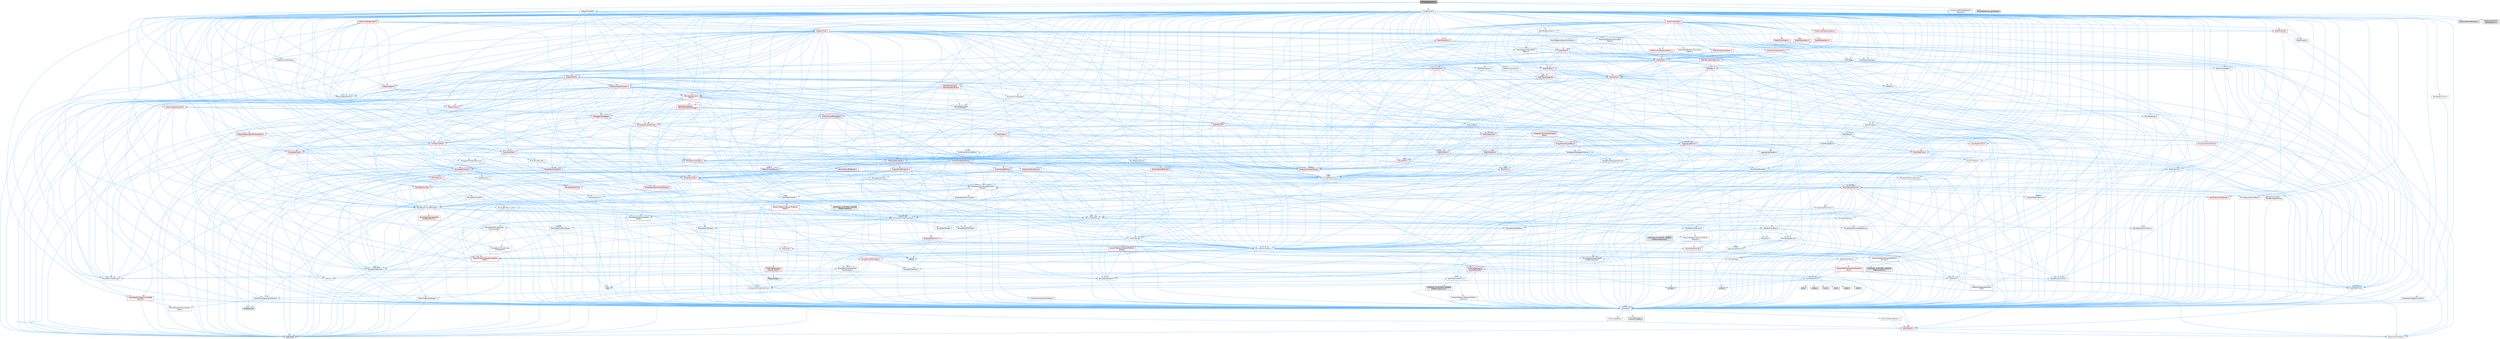 digraph "RPCDoSDetection.h"
{
 // INTERACTIVE_SVG=YES
 // LATEX_PDF_SIZE
  bgcolor="transparent";
  edge [fontname=Helvetica,fontsize=10,labelfontname=Helvetica,labelfontsize=10];
  node [fontname=Helvetica,fontsize=10,shape=box,height=0.2,width=0.4];
  Node1 [id="Node000001",label="RPCDoSDetection.h",height=0.2,width=0.4,color="gray40", fillcolor="grey60", style="filled", fontcolor="black",tooltip=" "];
  Node1 -> Node2 [id="edge1_Node000001_Node000002",color="steelblue1",style="solid",tooltip=" "];
  Node2 [id="Node000002",label="CoreMinimal.h",height=0.2,width=0.4,color="grey40", fillcolor="white", style="filled",URL="$d7/d67/CoreMinimal_8h.html",tooltip=" "];
  Node2 -> Node3 [id="edge2_Node000002_Node000003",color="steelblue1",style="solid",tooltip=" "];
  Node3 [id="Node000003",label="CoreTypes.h",height=0.2,width=0.4,color="grey40", fillcolor="white", style="filled",URL="$dc/dec/CoreTypes_8h.html",tooltip=" "];
  Node3 -> Node4 [id="edge3_Node000003_Node000004",color="steelblue1",style="solid",tooltip=" "];
  Node4 [id="Node000004",label="HAL/Platform.h",height=0.2,width=0.4,color="red", fillcolor="#FFF0F0", style="filled",URL="$d9/dd0/Platform_8h.html",tooltip=" "];
  Node4 -> Node7 [id="edge4_Node000004_Node000007",color="steelblue1",style="solid",tooltip=" "];
  Node7 [id="Node000007",label="type_traits",height=0.2,width=0.4,color="grey60", fillcolor="#E0E0E0", style="filled",tooltip=" "];
  Node4 -> Node8 [id="edge5_Node000004_Node000008",color="steelblue1",style="solid",tooltip=" "];
  Node8 [id="Node000008",label="PreprocessorHelpers.h",height=0.2,width=0.4,color="grey40", fillcolor="white", style="filled",URL="$db/ddb/PreprocessorHelpers_8h.html",tooltip=" "];
  Node3 -> Node14 [id="edge6_Node000003_Node000014",color="steelblue1",style="solid",tooltip=" "];
  Node14 [id="Node000014",label="ProfilingDebugging\l/UMemoryDefines.h",height=0.2,width=0.4,color="grey40", fillcolor="white", style="filled",URL="$d2/da2/UMemoryDefines_8h.html",tooltip=" "];
  Node3 -> Node15 [id="edge7_Node000003_Node000015",color="steelblue1",style="solid",tooltip=" "];
  Node15 [id="Node000015",label="Misc/CoreMiscDefines.h",height=0.2,width=0.4,color="grey40", fillcolor="white", style="filled",URL="$da/d38/CoreMiscDefines_8h.html",tooltip=" "];
  Node15 -> Node4 [id="edge8_Node000015_Node000004",color="steelblue1",style="solid",tooltip=" "];
  Node15 -> Node8 [id="edge9_Node000015_Node000008",color="steelblue1",style="solid",tooltip=" "];
  Node3 -> Node16 [id="edge10_Node000003_Node000016",color="steelblue1",style="solid",tooltip=" "];
  Node16 [id="Node000016",label="Misc/CoreDefines.h",height=0.2,width=0.4,color="grey40", fillcolor="white", style="filled",URL="$d3/dd2/CoreDefines_8h.html",tooltip=" "];
  Node2 -> Node17 [id="edge11_Node000002_Node000017",color="steelblue1",style="solid",tooltip=" "];
  Node17 [id="Node000017",label="CoreFwd.h",height=0.2,width=0.4,color="grey40", fillcolor="white", style="filled",URL="$d1/d1e/CoreFwd_8h.html",tooltip=" "];
  Node17 -> Node3 [id="edge12_Node000017_Node000003",color="steelblue1",style="solid",tooltip=" "];
  Node17 -> Node18 [id="edge13_Node000017_Node000018",color="steelblue1",style="solid",tooltip=" "];
  Node18 [id="Node000018",label="Containers/ContainersFwd.h",height=0.2,width=0.4,color="grey40", fillcolor="white", style="filled",URL="$d4/d0a/ContainersFwd_8h.html",tooltip=" "];
  Node18 -> Node4 [id="edge14_Node000018_Node000004",color="steelblue1",style="solid",tooltip=" "];
  Node18 -> Node3 [id="edge15_Node000018_Node000003",color="steelblue1",style="solid",tooltip=" "];
  Node18 -> Node19 [id="edge16_Node000018_Node000019",color="steelblue1",style="solid",tooltip=" "];
  Node19 [id="Node000019",label="Traits/IsContiguousContainer.h",height=0.2,width=0.4,color="grey40", fillcolor="white", style="filled",URL="$d5/d3c/IsContiguousContainer_8h.html",tooltip=" "];
  Node19 -> Node3 [id="edge17_Node000019_Node000003",color="steelblue1",style="solid",tooltip=" "];
  Node19 -> Node20 [id="edge18_Node000019_Node000020",color="steelblue1",style="solid",tooltip=" "];
  Node20 [id="Node000020",label="Misc/StaticAssertComplete\lType.h",height=0.2,width=0.4,color="grey40", fillcolor="white", style="filled",URL="$d5/d4e/StaticAssertCompleteType_8h.html",tooltip=" "];
  Node19 -> Node21 [id="edge19_Node000019_Node000021",color="steelblue1",style="solid",tooltip=" "];
  Node21 [id="Node000021",label="initializer_list",height=0.2,width=0.4,color="grey60", fillcolor="#E0E0E0", style="filled",tooltip=" "];
  Node17 -> Node22 [id="edge20_Node000017_Node000022",color="steelblue1",style="solid",tooltip=" "];
  Node22 [id="Node000022",label="Math/MathFwd.h",height=0.2,width=0.4,color="grey40", fillcolor="white", style="filled",URL="$d2/d10/MathFwd_8h.html",tooltip=" "];
  Node22 -> Node4 [id="edge21_Node000022_Node000004",color="steelblue1",style="solid",tooltip=" "];
  Node17 -> Node23 [id="edge22_Node000017_Node000023",color="steelblue1",style="solid",tooltip=" "];
  Node23 [id="Node000023",label="UObject/UObjectHierarchy\lFwd.h",height=0.2,width=0.4,color="grey40", fillcolor="white", style="filled",URL="$d3/d13/UObjectHierarchyFwd_8h.html",tooltip=" "];
  Node2 -> Node23 [id="edge23_Node000002_Node000023",color="steelblue1",style="solid",tooltip=" "];
  Node2 -> Node18 [id="edge24_Node000002_Node000018",color="steelblue1",style="solid",tooltip=" "];
  Node2 -> Node24 [id="edge25_Node000002_Node000024",color="steelblue1",style="solid",tooltip=" "];
  Node24 [id="Node000024",label="Misc/VarArgs.h",height=0.2,width=0.4,color="grey40", fillcolor="white", style="filled",URL="$d5/d6f/VarArgs_8h.html",tooltip=" "];
  Node24 -> Node3 [id="edge26_Node000024_Node000003",color="steelblue1",style="solid",tooltip=" "];
  Node2 -> Node25 [id="edge27_Node000002_Node000025",color="steelblue1",style="solid",tooltip=" "];
  Node25 [id="Node000025",label="Logging/LogVerbosity.h",height=0.2,width=0.4,color="grey40", fillcolor="white", style="filled",URL="$d2/d8f/LogVerbosity_8h.html",tooltip=" "];
  Node25 -> Node3 [id="edge28_Node000025_Node000003",color="steelblue1",style="solid",tooltip=" "];
  Node2 -> Node26 [id="edge29_Node000002_Node000026",color="steelblue1",style="solid",tooltip=" "];
  Node26 [id="Node000026",label="Misc/OutputDevice.h",height=0.2,width=0.4,color="grey40", fillcolor="white", style="filled",URL="$d7/d32/OutputDevice_8h.html",tooltip=" "];
  Node26 -> Node17 [id="edge30_Node000026_Node000017",color="steelblue1",style="solid",tooltip=" "];
  Node26 -> Node3 [id="edge31_Node000026_Node000003",color="steelblue1",style="solid",tooltip=" "];
  Node26 -> Node25 [id="edge32_Node000026_Node000025",color="steelblue1",style="solid",tooltip=" "];
  Node26 -> Node24 [id="edge33_Node000026_Node000024",color="steelblue1",style="solid",tooltip=" "];
  Node26 -> Node27 [id="edge34_Node000026_Node000027",color="steelblue1",style="solid",tooltip=" "];
  Node27 [id="Node000027",label="Templates/IsArrayOrRefOf\lTypeByPredicate.h",height=0.2,width=0.4,color="grey40", fillcolor="white", style="filled",URL="$d6/da1/IsArrayOrRefOfTypeByPredicate_8h.html",tooltip=" "];
  Node27 -> Node3 [id="edge35_Node000027_Node000003",color="steelblue1",style="solid",tooltip=" "];
  Node26 -> Node28 [id="edge36_Node000026_Node000028",color="steelblue1",style="solid",tooltip=" "];
  Node28 [id="Node000028",label="Templates/IsValidVariadic\lFunctionArg.h",height=0.2,width=0.4,color="grey40", fillcolor="white", style="filled",URL="$d0/dc8/IsValidVariadicFunctionArg_8h.html",tooltip=" "];
  Node28 -> Node3 [id="edge37_Node000028_Node000003",color="steelblue1",style="solid",tooltip=" "];
  Node28 -> Node29 [id="edge38_Node000028_Node000029",color="steelblue1",style="solid",tooltip=" "];
  Node29 [id="Node000029",label="IsEnum.h",height=0.2,width=0.4,color="grey40", fillcolor="white", style="filled",URL="$d4/de5/IsEnum_8h.html",tooltip=" "];
  Node28 -> Node7 [id="edge39_Node000028_Node000007",color="steelblue1",style="solid",tooltip=" "];
  Node26 -> Node30 [id="edge40_Node000026_Node000030",color="steelblue1",style="solid",tooltip=" "];
  Node30 [id="Node000030",label="Traits/IsCharEncodingCompatible\lWith.h",height=0.2,width=0.4,color="red", fillcolor="#FFF0F0", style="filled",URL="$df/dd1/IsCharEncodingCompatibleWith_8h.html",tooltip=" "];
  Node30 -> Node7 [id="edge41_Node000030_Node000007",color="steelblue1",style="solid",tooltip=" "];
  Node2 -> Node32 [id="edge42_Node000002_Node000032",color="steelblue1",style="solid",tooltip=" "];
  Node32 [id="Node000032",label="HAL/PlatformCrt.h",height=0.2,width=0.4,color="grey40", fillcolor="white", style="filled",URL="$d8/d75/PlatformCrt_8h.html",tooltip=" "];
  Node32 -> Node33 [id="edge43_Node000032_Node000033",color="steelblue1",style="solid",tooltip=" "];
  Node33 [id="Node000033",label="new",height=0.2,width=0.4,color="grey60", fillcolor="#E0E0E0", style="filled",tooltip=" "];
  Node32 -> Node34 [id="edge44_Node000032_Node000034",color="steelblue1",style="solid",tooltip=" "];
  Node34 [id="Node000034",label="wchar.h",height=0.2,width=0.4,color="grey60", fillcolor="#E0E0E0", style="filled",tooltip=" "];
  Node32 -> Node35 [id="edge45_Node000032_Node000035",color="steelblue1",style="solid",tooltip=" "];
  Node35 [id="Node000035",label="stddef.h",height=0.2,width=0.4,color="grey60", fillcolor="#E0E0E0", style="filled",tooltip=" "];
  Node32 -> Node36 [id="edge46_Node000032_Node000036",color="steelblue1",style="solid",tooltip=" "];
  Node36 [id="Node000036",label="stdlib.h",height=0.2,width=0.4,color="grey60", fillcolor="#E0E0E0", style="filled",tooltip=" "];
  Node32 -> Node37 [id="edge47_Node000032_Node000037",color="steelblue1",style="solid",tooltip=" "];
  Node37 [id="Node000037",label="stdio.h",height=0.2,width=0.4,color="grey60", fillcolor="#E0E0E0", style="filled",tooltip=" "];
  Node32 -> Node38 [id="edge48_Node000032_Node000038",color="steelblue1",style="solid",tooltip=" "];
  Node38 [id="Node000038",label="stdarg.h",height=0.2,width=0.4,color="grey60", fillcolor="#E0E0E0", style="filled",tooltip=" "];
  Node32 -> Node39 [id="edge49_Node000032_Node000039",color="steelblue1",style="solid",tooltip=" "];
  Node39 [id="Node000039",label="math.h",height=0.2,width=0.4,color="grey60", fillcolor="#E0E0E0", style="filled",tooltip=" "];
  Node32 -> Node40 [id="edge50_Node000032_Node000040",color="steelblue1",style="solid",tooltip=" "];
  Node40 [id="Node000040",label="float.h",height=0.2,width=0.4,color="grey60", fillcolor="#E0E0E0", style="filled",tooltip=" "];
  Node32 -> Node41 [id="edge51_Node000032_Node000041",color="steelblue1",style="solid",tooltip=" "];
  Node41 [id="Node000041",label="string.h",height=0.2,width=0.4,color="grey60", fillcolor="#E0E0E0", style="filled",tooltip=" "];
  Node2 -> Node42 [id="edge52_Node000002_Node000042",color="steelblue1",style="solid",tooltip=" "];
  Node42 [id="Node000042",label="HAL/PlatformMisc.h",height=0.2,width=0.4,color="grey40", fillcolor="white", style="filled",URL="$d0/df5/PlatformMisc_8h.html",tooltip=" "];
  Node42 -> Node3 [id="edge53_Node000042_Node000003",color="steelblue1",style="solid",tooltip=" "];
  Node42 -> Node43 [id="edge54_Node000042_Node000043",color="steelblue1",style="solid",tooltip=" "];
  Node43 [id="Node000043",label="GenericPlatform/GenericPlatform\lMisc.h",height=0.2,width=0.4,color="red", fillcolor="#FFF0F0", style="filled",URL="$db/d9a/GenericPlatformMisc_8h.html",tooltip=" "];
  Node43 -> Node17 [id="edge55_Node000043_Node000017",color="steelblue1",style="solid",tooltip=" "];
  Node43 -> Node3 [id="edge56_Node000043_Node000003",color="steelblue1",style="solid",tooltip=" "];
  Node43 -> Node32 [id="edge57_Node000043_Node000032",color="steelblue1",style="solid",tooltip=" "];
  Node43 -> Node47 [id="edge58_Node000043_Node000047",color="steelblue1",style="solid",tooltip=" "];
  Node47 [id="Node000047",label="Math/NumericLimits.h",height=0.2,width=0.4,color="grey40", fillcolor="white", style="filled",URL="$df/d1b/NumericLimits_8h.html",tooltip=" "];
  Node47 -> Node3 [id="edge59_Node000047_Node000003",color="steelblue1",style="solid",tooltip=" "];
  Node43 -> Node49 [id="edge60_Node000043_Node000049",color="steelblue1",style="solid",tooltip=" "];
  Node49 [id="Node000049",label="Misc/EnumClassFlags.h",height=0.2,width=0.4,color="grey40", fillcolor="white", style="filled",URL="$d8/de7/EnumClassFlags_8h.html",tooltip=" "];
  Node42 -> Node52 [id="edge61_Node000042_Node000052",color="steelblue1",style="solid",tooltip=" "];
  Node52 [id="Node000052",label="COMPILED_PLATFORM_HEADER\l(PlatformMisc.h)",height=0.2,width=0.4,color="grey60", fillcolor="#E0E0E0", style="filled",tooltip=" "];
  Node42 -> Node53 [id="edge62_Node000042_Node000053",color="steelblue1",style="solid",tooltip=" "];
  Node53 [id="Node000053",label="ProfilingDebugging\l/CpuProfilerTrace.h",height=0.2,width=0.4,color="red", fillcolor="#FFF0F0", style="filled",URL="$da/dcb/CpuProfilerTrace_8h.html",tooltip=" "];
  Node53 -> Node3 [id="edge63_Node000053_Node000003",color="steelblue1",style="solid",tooltip=" "];
  Node53 -> Node18 [id="edge64_Node000053_Node000018",color="steelblue1",style="solid",tooltip=" "];
  Node53 -> Node54 [id="edge65_Node000053_Node000054",color="steelblue1",style="solid",tooltip=" "];
  Node54 [id="Node000054",label="HAL/PlatformAtomics.h",height=0.2,width=0.4,color="grey40", fillcolor="white", style="filled",URL="$d3/d36/PlatformAtomics_8h.html",tooltip=" "];
  Node54 -> Node3 [id="edge66_Node000054_Node000003",color="steelblue1",style="solid",tooltip=" "];
  Node54 -> Node55 [id="edge67_Node000054_Node000055",color="steelblue1",style="solid",tooltip=" "];
  Node55 [id="Node000055",label="GenericPlatform/GenericPlatform\lAtomics.h",height=0.2,width=0.4,color="grey40", fillcolor="white", style="filled",URL="$da/d72/GenericPlatformAtomics_8h.html",tooltip=" "];
  Node55 -> Node3 [id="edge68_Node000055_Node000003",color="steelblue1",style="solid",tooltip=" "];
  Node54 -> Node56 [id="edge69_Node000054_Node000056",color="steelblue1",style="solid",tooltip=" "];
  Node56 [id="Node000056",label="COMPILED_PLATFORM_HEADER\l(PlatformAtomics.h)",height=0.2,width=0.4,color="grey60", fillcolor="#E0E0E0", style="filled",tooltip=" "];
  Node53 -> Node8 [id="edge70_Node000053_Node000008",color="steelblue1",style="solid",tooltip=" "];
  Node53 -> Node57 [id="edge71_Node000053_Node000057",color="steelblue1",style="solid",tooltip=" "];
  Node57 [id="Node000057",label="Trace/Config.h",height=0.2,width=0.4,color="grey60", fillcolor="#E0E0E0", style="filled",tooltip=" "];
  Node2 -> Node61 [id="edge72_Node000002_Node000061",color="steelblue1",style="solid",tooltip=" "];
  Node61 [id="Node000061",label="Misc/AssertionMacros.h",height=0.2,width=0.4,color="grey40", fillcolor="white", style="filled",URL="$d0/dfa/AssertionMacros_8h.html",tooltip=" "];
  Node61 -> Node3 [id="edge73_Node000061_Node000003",color="steelblue1",style="solid",tooltip=" "];
  Node61 -> Node4 [id="edge74_Node000061_Node000004",color="steelblue1",style="solid",tooltip=" "];
  Node61 -> Node42 [id="edge75_Node000061_Node000042",color="steelblue1",style="solid",tooltip=" "];
  Node61 -> Node8 [id="edge76_Node000061_Node000008",color="steelblue1",style="solid",tooltip=" "];
  Node61 -> Node62 [id="edge77_Node000061_Node000062",color="steelblue1",style="solid",tooltip=" "];
  Node62 [id="Node000062",label="Templates/EnableIf.h",height=0.2,width=0.4,color="grey40", fillcolor="white", style="filled",URL="$d7/d60/EnableIf_8h.html",tooltip=" "];
  Node62 -> Node3 [id="edge78_Node000062_Node000003",color="steelblue1",style="solid",tooltip=" "];
  Node61 -> Node27 [id="edge79_Node000061_Node000027",color="steelblue1",style="solid",tooltip=" "];
  Node61 -> Node28 [id="edge80_Node000061_Node000028",color="steelblue1",style="solid",tooltip=" "];
  Node61 -> Node30 [id="edge81_Node000061_Node000030",color="steelblue1",style="solid",tooltip=" "];
  Node61 -> Node24 [id="edge82_Node000061_Node000024",color="steelblue1",style="solid",tooltip=" "];
  Node61 -> Node63 [id="edge83_Node000061_Node000063",color="steelblue1",style="solid",tooltip=" "];
  Node63 [id="Node000063",label="String/FormatStringSan.h",height=0.2,width=0.4,color="red", fillcolor="#FFF0F0", style="filled",URL="$d3/d8b/FormatStringSan_8h.html",tooltip=" "];
  Node63 -> Node7 [id="edge84_Node000063_Node000007",color="steelblue1",style="solid",tooltip=" "];
  Node63 -> Node3 [id="edge85_Node000063_Node000003",color="steelblue1",style="solid",tooltip=" "];
  Node63 -> Node64 [id="edge86_Node000063_Node000064",color="steelblue1",style="solid",tooltip=" "];
  Node64 [id="Node000064",label="Templates/Requires.h",height=0.2,width=0.4,color="grey40", fillcolor="white", style="filled",URL="$dc/d96/Requires_8h.html",tooltip=" "];
  Node64 -> Node62 [id="edge87_Node000064_Node000062",color="steelblue1",style="solid",tooltip=" "];
  Node64 -> Node7 [id="edge88_Node000064_Node000007",color="steelblue1",style="solid",tooltip=" "];
  Node63 -> Node65 [id="edge89_Node000063_Node000065",color="steelblue1",style="solid",tooltip=" "];
  Node65 [id="Node000065",label="Templates/Identity.h",height=0.2,width=0.4,color="grey40", fillcolor="white", style="filled",URL="$d0/dd5/Identity_8h.html",tooltip=" "];
  Node63 -> Node28 [id="edge90_Node000063_Node000028",color="steelblue1",style="solid",tooltip=" "];
  Node63 -> Node18 [id="edge91_Node000063_Node000018",color="steelblue1",style="solid",tooltip=" "];
  Node61 -> Node69 [id="edge92_Node000061_Node000069",color="steelblue1",style="solid",tooltip=" "];
  Node69 [id="Node000069",label="atomic",height=0.2,width=0.4,color="grey60", fillcolor="#E0E0E0", style="filled",tooltip=" "];
  Node2 -> Node70 [id="edge93_Node000002_Node000070",color="steelblue1",style="solid",tooltip=" "];
  Node70 [id="Node000070",label="Templates/IsPointer.h",height=0.2,width=0.4,color="grey40", fillcolor="white", style="filled",URL="$d7/d05/IsPointer_8h.html",tooltip=" "];
  Node70 -> Node3 [id="edge94_Node000070_Node000003",color="steelblue1",style="solid",tooltip=" "];
  Node2 -> Node71 [id="edge95_Node000002_Node000071",color="steelblue1",style="solid",tooltip=" "];
  Node71 [id="Node000071",label="HAL/PlatformMemory.h",height=0.2,width=0.4,color="grey40", fillcolor="white", style="filled",URL="$de/d68/PlatformMemory_8h.html",tooltip=" "];
  Node71 -> Node3 [id="edge96_Node000071_Node000003",color="steelblue1",style="solid",tooltip=" "];
  Node71 -> Node72 [id="edge97_Node000071_Node000072",color="steelblue1",style="solid",tooltip=" "];
  Node72 [id="Node000072",label="GenericPlatform/GenericPlatform\lMemory.h",height=0.2,width=0.4,color="grey40", fillcolor="white", style="filled",URL="$dd/d22/GenericPlatformMemory_8h.html",tooltip=" "];
  Node72 -> Node17 [id="edge98_Node000072_Node000017",color="steelblue1",style="solid",tooltip=" "];
  Node72 -> Node3 [id="edge99_Node000072_Node000003",color="steelblue1",style="solid",tooltip=" "];
  Node72 -> Node73 [id="edge100_Node000072_Node000073",color="steelblue1",style="solid",tooltip=" "];
  Node73 [id="Node000073",label="HAL/PlatformString.h",height=0.2,width=0.4,color="red", fillcolor="#FFF0F0", style="filled",URL="$db/db5/PlatformString_8h.html",tooltip=" "];
  Node73 -> Node3 [id="edge101_Node000073_Node000003",color="steelblue1",style="solid",tooltip=" "];
  Node72 -> Node41 [id="edge102_Node000072_Node000041",color="steelblue1",style="solid",tooltip=" "];
  Node72 -> Node34 [id="edge103_Node000072_Node000034",color="steelblue1",style="solid",tooltip=" "];
  Node71 -> Node75 [id="edge104_Node000071_Node000075",color="steelblue1",style="solid",tooltip=" "];
  Node75 [id="Node000075",label="COMPILED_PLATFORM_HEADER\l(PlatformMemory.h)",height=0.2,width=0.4,color="grey60", fillcolor="#E0E0E0", style="filled",tooltip=" "];
  Node2 -> Node54 [id="edge105_Node000002_Node000054",color="steelblue1",style="solid",tooltip=" "];
  Node2 -> Node76 [id="edge106_Node000002_Node000076",color="steelblue1",style="solid",tooltip=" "];
  Node76 [id="Node000076",label="Misc/Exec.h",height=0.2,width=0.4,color="grey40", fillcolor="white", style="filled",URL="$de/ddb/Exec_8h.html",tooltip=" "];
  Node76 -> Node3 [id="edge107_Node000076_Node000003",color="steelblue1",style="solid",tooltip=" "];
  Node76 -> Node61 [id="edge108_Node000076_Node000061",color="steelblue1",style="solid",tooltip=" "];
  Node2 -> Node77 [id="edge109_Node000002_Node000077",color="steelblue1",style="solid",tooltip=" "];
  Node77 [id="Node000077",label="HAL/MemoryBase.h",height=0.2,width=0.4,color="grey40", fillcolor="white", style="filled",URL="$d6/d9f/MemoryBase_8h.html",tooltip=" "];
  Node77 -> Node3 [id="edge110_Node000077_Node000003",color="steelblue1",style="solid",tooltip=" "];
  Node77 -> Node54 [id="edge111_Node000077_Node000054",color="steelblue1",style="solid",tooltip=" "];
  Node77 -> Node32 [id="edge112_Node000077_Node000032",color="steelblue1",style="solid",tooltip=" "];
  Node77 -> Node76 [id="edge113_Node000077_Node000076",color="steelblue1",style="solid",tooltip=" "];
  Node77 -> Node26 [id="edge114_Node000077_Node000026",color="steelblue1",style="solid",tooltip=" "];
  Node77 -> Node78 [id="edge115_Node000077_Node000078",color="steelblue1",style="solid",tooltip=" "];
  Node78 [id="Node000078",label="Templates/Atomic.h",height=0.2,width=0.4,color="red", fillcolor="#FFF0F0", style="filled",URL="$d3/d91/Atomic_8h.html",tooltip=" "];
  Node78 -> Node69 [id="edge116_Node000078_Node000069",color="steelblue1",style="solid",tooltip=" "];
  Node2 -> Node87 [id="edge117_Node000002_Node000087",color="steelblue1",style="solid",tooltip=" "];
  Node87 [id="Node000087",label="HAL/UnrealMemory.h",height=0.2,width=0.4,color="grey40", fillcolor="white", style="filled",URL="$d9/d96/UnrealMemory_8h.html",tooltip=" "];
  Node87 -> Node3 [id="edge118_Node000087_Node000003",color="steelblue1",style="solid",tooltip=" "];
  Node87 -> Node72 [id="edge119_Node000087_Node000072",color="steelblue1",style="solid",tooltip=" "];
  Node87 -> Node77 [id="edge120_Node000087_Node000077",color="steelblue1",style="solid",tooltip=" "];
  Node87 -> Node71 [id="edge121_Node000087_Node000071",color="steelblue1",style="solid",tooltip=" "];
  Node87 -> Node88 [id="edge122_Node000087_Node000088",color="steelblue1",style="solid",tooltip=" "];
  Node88 [id="Node000088",label="ProfilingDebugging\l/MemoryTrace.h",height=0.2,width=0.4,color="red", fillcolor="#FFF0F0", style="filled",URL="$da/dd7/MemoryTrace_8h.html",tooltip=" "];
  Node88 -> Node4 [id="edge123_Node000088_Node000004",color="steelblue1",style="solid",tooltip=" "];
  Node88 -> Node49 [id="edge124_Node000088_Node000049",color="steelblue1",style="solid",tooltip=" "];
  Node88 -> Node57 [id="edge125_Node000088_Node000057",color="steelblue1",style="solid",tooltip=" "];
  Node87 -> Node70 [id="edge126_Node000087_Node000070",color="steelblue1",style="solid",tooltip=" "];
  Node2 -> Node89 [id="edge127_Node000002_Node000089",color="steelblue1",style="solid",tooltip=" "];
  Node89 [id="Node000089",label="Templates/IsArithmetic.h",height=0.2,width=0.4,color="grey40", fillcolor="white", style="filled",URL="$d2/d5d/IsArithmetic_8h.html",tooltip=" "];
  Node89 -> Node3 [id="edge128_Node000089_Node000003",color="steelblue1",style="solid",tooltip=" "];
  Node2 -> Node83 [id="edge129_Node000002_Node000083",color="steelblue1",style="solid",tooltip=" "];
  Node83 [id="Node000083",label="Templates/AndOrNot.h",height=0.2,width=0.4,color="grey40", fillcolor="white", style="filled",URL="$db/d0a/AndOrNot_8h.html",tooltip=" "];
  Node83 -> Node3 [id="edge130_Node000083_Node000003",color="steelblue1",style="solid",tooltip=" "];
  Node2 -> Node90 [id="edge131_Node000002_Node000090",color="steelblue1",style="solid",tooltip=" "];
  Node90 [id="Node000090",label="Templates/IsPODType.h",height=0.2,width=0.4,color="grey40", fillcolor="white", style="filled",URL="$d7/db1/IsPODType_8h.html",tooltip=" "];
  Node90 -> Node3 [id="edge132_Node000090_Node000003",color="steelblue1",style="solid",tooltip=" "];
  Node2 -> Node91 [id="edge133_Node000002_Node000091",color="steelblue1",style="solid",tooltip=" "];
  Node91 [id="Node000091",label="Templates/IsUECoreType.h",height=0.2,width=0.4,color="grey40", fillcolor="white", style="filled",URL="$d1/db8/IsUECoreType_8h.html",tooltip=" "];
  Node91 -> Node3 [id="edge134_Node000091_Node000003",color="steelblue1",style="solid",tooltip=" "];
  Node91 -> Node7 [id="edge135_Node000091_Node000007",color="steelblue1",style="solid",tooltip=" "];
  Node2 -> Node84 [id="edge136_Node000002_Node000084",color="steelblue1",style="solid",tooltip=" "];
  Node84 [id="Node000084",label="Templates/IsTriviallyCopy\lConstructible.h",height=0.2,width=0.4,color="grey40", fillcolor="white", style="filled",URL="$d3/d78/IsTriviallyCopyConstructible_8h.html",tooltip=" "];
  Node84 -> Node3 [id="edge137_Node000084_Node000003",color="steelblue1",style="solid",tooltip=" "];
  Node84 -> Node7 [id="edge138_Node000084_Node000007",color="steelblue1",style="solid",tooltip=" "];
  Node2 -> Node92 [id="edge139_Node000002_Node000092",color="steelblue1",style="solid",tooltip=" "];
  Node92 [id="Node000092",label="Templates/UnrealTypeTraits.h",height=0.2,width=0.4,color="grey40", fillcolor="white", style="filled",URL="$d2/d2d/UnrealTypeTraits_8h.html",tooltip=" "];
  Node92 -> Node3 [id="edge140_Node000092_Node000003",color="steelblue1",style="solid",tooltip=" "];
  Node92 -> Node70 [id="edge141_Node000092_Node000070",color="steelblue1",style="solid",tooltip=" "];
  Node92 -> Node61 [id="edge142_Node000092_Node000061",color="steelblue1",style="solid",tooltip=" "];
  Node92 -> Node83 [id="edge143_Node000092_Node000083",color="steelblue1",style="solid",tooltip=" "];
  Node92 -> Node62 [id="edge144_Node000092_Node000062",color="steelblue1",style="solid",tooltip=" "];
  Node92 -> Node89 [id="edge145_Node000092_Node000089",color="steelblue1",style="solid",tooltip=" "];
  Node92 -> Node29 [id="edge146_Node000092_Node000029",color="steelblue1",style="solid",tooltip=" "];
  Node92 -> Node93 [id="edge147_Node000092_Node000093",color="steelblue1",style="solid",tooltip=" "];
  Node93 [id="Node000093",label="Templates/Models.h",height=0.2,width=0.4,color="grey40", fillcolor="white", style="filled",URL="$d3/d0c/Models_8h.html",tooltip=" "];
  Node93 -> Node65 [id="edge148_Node000093_Node000065",color="steelblue1",style="solid",tooltip=" "];
  Node92 -> Node90 [id="edge149_Node000092_Node000090",color="steelblue1",style="solid",tooltip=" "];
  Node92 -> Node91 [id="edge150_Node000092_Node000091",color="steelblue1",style="solid",tooltip=" "];
  Node92 -> Node84 [id="edge151_Node000092_Node000084",color="steelblue1",style="solid",tooltip=" "];
  Node2 -> Node62 [id="edge152_Node000002_Node000062",color="steelblue1",style="solid",tooltip=" "];
  Node2 -> Node94 [id="edge153_Node000002_Node000094",color="steelblue1",style="solid",tooltip=" "];
  Node94 [id="Node000094",label="Templates/RemoveReference.h",height=0.2,width=0.4,color="grey40", fillcolor="white", style="filled",URL="$da/dbe/RemoveReference_8h.html",tooltip=" "];
  Node94 -> Node3 [id="edge154_Node000094_Node000003",color="steelblue1",style="solid",tooltip=" "];
  Node2 -> Node95 [id="edge155_Node000002_Node000095",color="steelblue1",style="solid",tooltip=" "];
  Node95 [id="Node000095",label="Templates/IntegralConstant.h",height=0.2,width=0.4,color="grey40", fillcolor="white", style="filled",URL="$db/d1b/IntegralConstant_8h.html",tooltip=" "];
  Node95 -> Node3 [id="edge156_Node000095_Node000003",color="steelblue1",style="solid",tooltip=" "];
  Node2 -> Node96 [id="edge157_Node000002_Node000096",color="steelblue1",style="solid",tooltip=" "];
  Node96 [id="Node000096",label="Templates/IsClass.h",height=0.2,width=0.4,color="grey40", fillcolor="white", style="filled",URL="$db/dcb/IsClass_8h.html",tooltip=" "];
  Node96 -> Node3 [id="edge158_Node000096_Node000003",color="steelblue1",style="solid",tooltip=" "];
  Node2 -> Node97 [id="edge159_Node000002_Node000097",color="steelblue1",style="solid",tooltip=" "];
  Node97 [id="Node000097",label="Templates/TypeCompatible\lBytes.h",height=0.2,width=0.4,color="grey40", fillcolor="white", style="filled",URL="$df/d0a/TypeCompatibleBytes_8h.html",tooltip=" "];
  Node97 -> Node3 [id="edge160_Node000097_Node000003",color="steelblue1",style="solid",tooltip=" "];
  Node97 -> Node41 [id="edge161_Node000097_Node000041",color="steelblue1",style="solid",tooltip=" "];
  Node97 -> Node33 [id="edge162_Node000097_Node000033",color="steelblue1",style="solid",tooltip=" "];
  Node97 -> Node7 [id="edge163_Node000097_Node000007",color="steelblue1",style="solid",tooltip=" "];
  Node2 -> Node19 [id="edge164_Node000002_Node000019",color="steelblue1",style="solid",tooltip=" "];
  Node2 -> Node98 [id="edge165_Node000002_Node000098",color="steelblue1",style="solid",tooltip=" "];
  Node98 [id="Node000098",label="Templates/UnrealTemplate.h",height=0.2,width=0.4,color="grey40", fillcolor="white", style="filled",URL="$d4/d24/UnrealTemplate_8h.html",tooltip=" "];
  Node98 -> Node3 [id="edge166_Node000098_Node000003",color="steelblue1",style="solid",tooltip=" "];
  Node98 -> Node70 [id="edge167_Node000098_Node000070",color="steelblue1",style="solid",tooltip=" "];
  Node98 -> Node87 [id="edge168_Node000098_Node000087",color="steelblue1",style="solid",tooltip=" "];
  Node98 -> Node99 [id="edge169_Node000098_Node000099",color="steelblue1",style="solid",tooltip=" "];
  Node99 [id="Node000099",label="Templates/CopyQualifiers\lAndRefsFromTo.h",height=0.2,width=0.4,color="red", fillcolor="#FFF0F0", style="filled",URL="$d3/db3/CopyQualifiersAndRefsFromTo_8h.html",tooltip=" "];
  Node98 -> Node92 [id="edge170_Node000098_Node000092",color="steelblue1",style="solid",tooltip=" "];
  Node98 -> Node94 [id="edge171_Node000098_Node000094",color="steelblue1",style="solid",tooltip=" "];
  Node98 -> Node64 [id="edge172_Node000098_Node000064",color="steelblue1",style="solid",tooltip=" "];
  Node98 -> Node97 [id="edge173_Node000098_Node000097",color="steelblue1",style="solid",tooltip=" "];
  Node98 -> Node65 [id="edge174_Node000098_Node000065",color="steelblue1",style="solid",tooltip=" "];
  Node98 -> Node19 [id="edge175_Node000098_Node000019",color="steelblue1",style="solid",tooltip=" "];
  Node98 -> Node101 [id="edge176_Node000098_Node000101",color="steelblue1",style="solid",tooltip=" "];
  Node101 [id="Node000101",label="Traits/UseBitwiseSwap.h",height=0.2,width=0.4,color="grey40", fillcolor="white", style="filled",URL="$db/df3/UseBitwiseSwap_8h.html",tooltip=" "];
  Node101 -> Node3 [id="edge177_Node000101_Node000003",color="steelblue1",style="solid",tooltip=" "];
  Node101 -> Node7 [id="edge178_Node000101_Node000007",color="steelblue1",style="solid",tooltip=" "];
  Node98 -> Node7 [id="edge179_Node000098_Node000007",color="steelblue1",style="solid",tooltip=" "];
  Node2 -> Node47 [id="edge180_Node000002_Node000047",color="steelblue1",style="solid",tooltip=" "];
  Node2 -> Node102 [id="edge181_Node000002_Node000102",color="steelblue1",style="solid",tooltip=" "];
  Node102 [id="Node000102",label="HAL/PlatformMath.h",height=0.2,width=0.4,color="grey40", fillcolor="white", style="filled",URL="$dc/d53/PlatformMath_8h.html",tooltip=" "];
  Node102 -> Node3 [id="edge182_Node000102_Node000003",color="steelblue1",style="solid",tooltip=" "];
  Node102 -> Node103 [id="edge183_Node000102_Node000103",color="steelblue1",style="solid",tooltip=" "];
  Node103 [id="Node000103",label="GenericPlatform/GenericPlatform\lMath.h",height=0.2,width=0.4,color="red", fillcolor="#FFF0F0", style="filled",URL="$d5/d79/GenericPlatformMath_8h.html",tooltip=" "];
  Node103 -> Node3 [id="edge184_Node000103_Node000003",color="steelblue1",style="solid",tooltip=" "];
  Node103 -> Node18 [id="edge185_Node000103_Node000018",color="steelblue1",style="solid",tooltip=" "];
  Node103 -> Node32 [id="edge186_Node000103_Node000032",color="steelblue1",style="solid",tooltip=" "];
  Node103 -> Node83 [id="edge187_Node000103_Node000083",color="steelblue1",style="solid",tooltip=" "];
  Node103 -> Node104 [id="edge188_Node000103_Node000104",color="steelblue1",style="solid",tooltip=" "];
  Node104 [id="Node000104",label="Templates/Decay.h",height=0.2,width=0.4,color="grey40", fillcolor="white", style="filled",URL="$dd/d0f/Decay_8h.html",tooltip=" "];
  Node104 -> Node3 [id="edge189_Node000104_Node000003",color="steelblue1",style="solid",tooltip=" "];
  Node104 -> Node94 [id="edge190_Node000104_Node000094",color="steelblue1",style="solid",tooltip=" "];
  Node104 -> Node7 [id="edge191_Node000104_Node000007",color="steelblue1",style="solid",tooltip=" "];
  Node103 -> Node92 [id="edge192_Node000103_Node000092",color="steelblue1",style="solid",tooltip=" "];
  Node103 -> Node64 [id="edge193_Node000103_Node000064",color="steelblue1",style="solid",tooltip=" "];
  Node103 -> Node97 [id="edge194_Node000103_Node000097",color="steelblue1",style="solid",tooltip=" "];
  Node103 -> Node7 [id="edge195_Node000103_Node000007",color="steelblue1",style="solid",tooltip=" "];
  Node102 -> Node109 [id="edge196_Node000102_Node000109",color="steelblue1",style="solid",tooltip=" "];
  Node109 [id="Node000109",label="COMPILED_PLATFORM_HEADER\l(PlatformMath.h)",height=0.2,width=0.4,color="grey60", fillcolor="#E0E0E0", style="filled",tooltip=" "];
  Node2 -> Node85 [id="edge197_Node000002_Node000085",color="steelblue1",style="solid",tooltip=" "];
  Node85 [id="Node000085",label="Templates/IsTriviallyCopy\lAssignable.h",height=0.2,width=0.4,color="grey40", fillcolor="white", style="filled",URL="$d2/df2/IsTriviallyCopyAssignable_8h.html",tooltip=" "];
  Node85 -> Node3 [id="edge198_Node000085_Node000003",color="steelblue1",style="solid",tooltip=" "];
  Node85 -> Node7 [id="edge199_Node000085_Node000007",color="steelblue1",style="solid",tooltip=" "];
  Node2 -> Node110 [id="edge200_Node000002_Node000110",color="steelblue1",style="solid",tooltip=" "];
  Node110 [id="Node000110",label="Templates/MemoryOps.h",height=0.2,width=0.4,color="grey40", fillcolor="white", style="filled",URL="$db/dea/MemoryOps_8h.html",tooltip=" "];
  Node110 -> Node3 [id="edge201_Node000110_Node000003",color="steelblue1",style="solid",tooltip=" "];
  Node110 -> Node87 [id="edge202_Node000110_Node000087",color="steelblue1",style="solid",tooltip=" "];
  Node110 -> Node85 [id="edge203_Node000110_Node000085",color="steelblue1",style="solid",tooltip=" "];
  Node110 -> Node84 [id="edge204_Node000110_Node000084",color="steelblue1",style="solid",tooltip=" "];
  Node110 -> Node64 [id="edge205_Node000110_Node000064",color="steelblue1",style="solid",tooltip=" "];
  Node110 -> Node92 [id="edge206_Node000110_Node000092",color="steelblue1",style="solid",tooltip=" "];
  Node110 -> Node101 [id="edge207_Node000110_Node000101",color="steelblue1",style="solid",tooltip=" "];
  Node110 -> Node33 [id="edge208_Node000110_Node000033",color="steelblue1",style="solid",tooltip=" "];
  Node110 -> Node7 [id="edge209_Node000110_Node000007",color="steelblue1",style="solid",tooltip=" "];
  Node2 -> Node111 [id="edge210_Node000002_Node000111",color="steelblue1",style="solid",tooltip=" "];
  Node111 [id="Node000111",label="Containers/ContainerAllocation\lPolicies.h",height=0.2,width=0.4,color="grey40", fillcolor="white", style="filled",URL="$d7/dff/ContainerAllocationPolicies_8h.html",tooltip=" "];
  Node111 -> Node3 [id="edge211_Node000111_Node000003",color="steelblue1",style="solid",tooltip=" "];
  Node111 -> Node112 [id="edge212_Node000111_Node000112",color="steelblue1",style="solid",tooltip=" "];
  Node112 [id="Node000112",label="Containers/ContainerHelpers.h",height=0.2,width=0.4,color="grey40", fillcolor="white", style="filled",URL="$d7/d33/ContainerHelpers_8h.html",tooltip=" "];
  Node112 -> Node3 [id="edge213_Node000112_Node000003",color="steelblue1",style="solid",tooltip=" "];
  Node111 -> Node111 [id="edge214_Node000111_Node000111",color="steelblue1",style="solid",tooltip=" "];
  Node111 -> Node102 [id="edge215_Node000111_Node000102",color="steelblue1",style="solid",tooltip=" "];
  Node111 -> Node87 [id="edge216_Node000111_Node000087",color="steelblue1",style="solid",tooltip=" "];
  Node111 -> Node47 [id="edge217_Node000111_Node000047",color="steelblue1",style="solid",tooltip=" "];
  Node111 -> Node61 [id="edge218_Node000111_Node000061",color="steelblue1",style="solid",tooltip=" "];
  Node111 -> Node113 [id="edge219_Node000111_Node000113",color="steelblue1",style="solid",tooltip=" "];
  Node113 [id="Node000113",label="Templates/IsPolymorphic.h",height=0.2,width=0.4,color="grey40", fillcolor="white", style="filled",URL="$dc/d20/IsPolymorphic_8h.html",tooltip=" "];
  Node111 -> Node110 [id="edge220_Node000111_Node000110",color="steelblue1",style="solid",tooltip=" "];
  Node111 -> Node97 [id="edge221_Node000111_Node000097",color="steelblue1",style="solid",tooltip=" "];
  Node111 -> Node7 [id="edge222_Node000111_Node000007",color="steelblue1",style="solid",tooltip=" "];
  Node2 -> Node114 [id="edge223_Node000002_Node000114",color="steelblue1",style="solid",tooltip=" "];
  Node114 [id="Node000114",label="Templates/IsEnumClass.h",height=0.2,width=0.4,color="grey40", fillcolor="white", style="filled",URL="$d7/d15/IsEnumClass_8h.html",tooltip=" "];
  Node114 -> Node3 [id="edge224_Node000114_Node000003",color="steelblue1",style="solid",tooltip=" "];
  Node114 -> Node83 [id="edge225_Node000114_Node000083",color="steelblue1",style="solid",tooltip=" "];
  Node2 -> Node115 [id="edge226_Node000002_Node000115",color="steelblue1",style="solid",tooltip=" "];
  Node115 [id="Node000115",label="HAL/PlatformProperties.h",height=0.2,width=0.4,color="red", fillcolor="#FFF0F0", style="filled",URL="$d9/db0/PlatformProperties_8h.html",tooltip=" "];
  Node115 -> Node3 [id="edge227_Node000115_Node000003",color="steelblue1",style="solid",tooltip=" "];
  Node2 -> Node118 [id="edge228_Node000002_Node000118",color="steelblue1",style="solid",tooltip=" "];
  Node118 [id="Node000118",label="Misc/EngineVersionBase.h",height=0.2,width=0.4,color="grey40", fillcolor="white", style="filled",URL="$d5/d2b/EngineVersionBase_8h.html",tooltip=" "];
  Node118 -> Node3 [id="edge229_Node000118_Node000003",color="steelblue1",style="solid",tooltip=" "];
  Node2 -> Node119 [id="edge230_Node000002_Node000119",color="steelblue1",style="solid",tooltip=" "];
  Node119 [id="Node000119",label="Internationalization\l/TextNamespaceFwd.h",height=0.2,width=0.4,color="grey40", fillcolor="white", style="filled",URL="$d8/d97/TextNamespaceFwd_8h.html",tooltip=" "];
  Node119 -> Node3 [id="edge231_Node000119_Node000003",color="steelblue1",style="solid",tooltip=" "];
  Node2 -> Node120 [id="edge232_Node000002_Node000120",color="steelblue1",style="solid",tooltip=" "];
  Node120 [id="Node000120",label="Serialization/Archive.h",height=0.2,width=0.4,color="red", fillcolor="#FFF0F0", style="filled",URL="$d7/d3b/Archive_8h.html",tooltip=" "];
  Node120 -> Node17 [id="edge233_Node000120_Node000017",color="steelblue1",style="solid",tooltip=" "];
  Node120 -> Node3 [id="edge234_Node000120_Node000003",color="steelblue1",style="solid",tooltip=" "];
  Node120 -> Node115 [id="edge235_Node000120_Node000115",color="steelblue1",style="solid",tooltip=" "];
  Node120 -> Node119 [id="edge236_Node000120_Node000119",color="steelblue1",style="solid",tooltip=" "];
  Node120 -> Node22 [id="edge237_Node000120_Node000022",color="steelblue1",style="solid",tooltip=" "];
  Node120 -> Node61 [id="edge238_Node000120_Node000061",color="steelblue1",style="solid",tooltip=" "];
  Node120 -> Node118 [id="edge239_Node000120_Node000118",color="steelblue1",style="solid",tooltip=" "];
  Node120 -> Node24 [id="edge240_Node000120_Node000024",color="steelblue1",style="solid",tooltip=" "];
  Node120 -> Node62 [id="edge241_Node000120_Node000062",color="steelblue1",style="solid",tooltip=" "];
  Node120 -> Node27 [id="edge242_Node000120_Node000027",color="steelblue1",style="solid",tooltip=" "];
  Node120 -> Node114 [id="edge243_Node000120_Node000114",color="steelblue1",style="solid",tooltip=" "];
  Node120 -> Node28 [id="edge244_Node000120_Node000028",color="steelblue1",style="solid",tooltip=" "];
  Node120 -> Node98 [id="edge245_Node000120_Node000098",color="steelblue1",style="solid",tooltip=" "];
  Node120 -> Node30 [id="edge246_Node000120_Node000030",color="steelblue1",style="solid",tooltip=" "];
  Node120 -> Node123 [id="edge247_Node000120_Node000123",color="steelblue1",style="solid",tooltip=" "];
  Node123 [id="Node000123",label="UObject/ObjectVersion.h",height=0.2,width=0.4,color="grey40", fillcolor="white", style="filled",URL="$da/d63/ObjectVersion_8h.html",tooltip=" "];
  Node123 -> Node3 [id="edge248_Node000123_Node000003",color="steelblue1",style="solid",tooltip=" "];
  Node2 -> Node124 [id="edge249_Node000002_Node000124",color="steelblue1",style="solid",tooltip=" "];
  Node124 [id="Node000124",label="Templates/Less.h",height=0.2,width=0.4,color="grey40", fillcolor="white", style="filled",URL="$de/dc8/Less_8h.html",tooltip=" "];
  Node124 -> Node3 [id="edge250_Node000124_Node000003",color="steelblue1",style="solid",tooltip=" "];
  Node124 -> Node98 [id="edge251_Node000124_Node000098",color="steelblue1",style="solid",tooltip=" "];
  Node2 -> Node125 [id="edge252_Node000002_Node000125",color="steelblue1",style="solid",tooltip=" "];
  Node125 [id="Node000125",label="Templates/Sorting.h",height=0.2,width=0.4,color="red", fillcolor="#FFF0F0", style="filled",URL="$d3/d9e/Sorting_8h.html",tooltip=" "];
  Node125 -> Node3 [id="edge253_Node000125_Node000003",color="steelblue1",style="solid",tooltip=" "];
  Node125 -> Node102 [id="edge254_Node000125_Node000102",color="steelblue1",style="solid",tooltip=" "];
  Node125 -> Node124 [id="edge255_Node000125_Node000124",color="steelblue1",style="solid",tooltip=" "];
  Node2 -> Node136 [id="edge256_Node000002_Node000136",color="steelblue1",style="solid",tooltip=" "];
  Node136 [id="Node000136",label="Misc/Char.h",height=0.2,width=0.4,color="red", fillcolor="#FFF0F0", style="filled",URL="$d0/d58/Char_8h.html",tooltip=" "];
  Node136 -> Node3 [id="edge257_Node000136_Node000003",color="steelblue1",style="solid",tooltip=" "];
  Node136 -> Node7 [id="edge258_Node000136_Node000007",color="steelblue1",style="solid",tooltip=" "];
  Node2 -> Node139 [id="edge259_Node000002_Node000139",color="steelblue1",style="solid",tooltip=" "];
  Node139 [id="Node000139",label="GenericPlatform/GenericPlatform\lStricmp.h",height=0.2,width=0.4,color="grey40", fillcolor="white", style="filled",URL="$d2/d86/GenericPlatformStricmp_8h.html",tooltip=" "];
  Node139 -> Node3 [id="edge260_Node000139_Node000003",color="steelblue1",style="solid",tooltip=" "];
  Node2 -> Node140 [id="edge261_Node000002_Node000140",color="steelblue1",style="solid",tooltip=" "];
  Node140 [id="Node000140",label="GenericPlatform/GenericPlatform\lString.h",height=0.2,width=0.4,color="red", fillcolor="#FFF0F0", style="filled",URL="$dd/d20/GenericPlatformString_8h.html",tooltip=" "];
  Node140 -> Node3 [id="edge262_Node000140_Node000003",color="steelblue1",style="solid",tooltip=" "];
  Node140 -> Node139 [id="edge263_Node000140_Node000139",color="steelblue1",style="solid",tooltip=" "];
  Node140 -> Node62 [id="edge264_Node000140_Node000062",color="steelblue1",style="solid",tooltip=" "];
  Node140 -> Node30 [id="edge265_Node000140_Node000030",color="steelblue1",style="solid",tooltip=" "];
  Node140 -> Node7 [id="edge266_Node000140_Node000007",color="steelblue1",style="solid",tooltip=" "];
  Node2 -> Node73 [id="edge267_Node000002_Node000073",color="steelblue1",style="solid",tooltip=" "];
  Node2 -> Node143 [id="edge268_Node000002_Node000143",color="steelblue1",style="solid",tooltip=" "];
  Node143 [id="Node000143",label="Misc/CString.h",height=0.2,width=0.4,color="grey40", fillcolor="white", style="filled",URL="$d2/d49/CString_8h.html",tooltip=" "];
  Node143 -> Node3 [id="edge269_Node000143_Node000003",color="steelblue1",style="solid",tooltip=" "];
  Node143 -> Node32 [id="edge270_Node000143_Node000032",color="steelblue1",style="solid",tooltip=" "];
  Node143 -> Node73 [id="edge271_Node000143_Node000073",color="steelblue1",style="solid",tooltip=" "];
  Node143 -> Node61 [id="edge272_Node000143_Node000061",color="steelblue1",style="solid",tooltip=" "];
  Node143 -> Node136 [id="edge273_Node000143_Node000136",color="steelblue1",style="solid",tooltip=" "];
  Node143 -> Node24 [id="edge274_Node000143_Node000024",color="steelblue1",style="solid",tooltip=" "];
  Node143 -> Node27 [id="edge275_Node000143_Node000027",color="steelblue1",style="solid",tooltip=" "];
  Node143 -> Node28 [id="edge276_Node000143_Node000028",color="steelblue1",style="solid",tooltip=" "];
  Node143 -> Node30 [id="edge277_Node000143_Node000030",color="steelblue1",style="solid",tooltip=" "];
  Node2 -> Node144 [id="edge278_Node000002_Node000144",color="steelblue1",style="solid",tooltip=" "];
  Node144 [id="Node000144",label="Misc/Crc.h",height=0.2,width=0.4,color="red", fillcolor="#FFF0F0", style="filled",URL="$d4/dd2/Crc_8h.html",tooltip=" "];
  Node144 -> Node3 [id="edge279_Node000144_Node000003",color="steelblue1",style="solid",tooltip=" "];
  Node144 -> Node73 [id="edge280_Node000144_Node000073",color="steelblue1",style="solid",tooltip=" "];
  Node144 -> Node61 [id="edge281_Node000144_Node000061",color="steelblue1",style="solid",tooltip=" "];
  Node144 -> Node143 [id="edge282_Node000144_Node000143",color="steelblue1",style="solid",tooltip=" "];
  Node144 -> Node136 [id="edge283_Node000144_Node000136",color="steelblue1",style="solid",tooltip=" "];
  Node144 -> Node92 [id="edge284_Node000144_Node000092",color="steelblue1",style="solid",tooltip=" "];
  Node2 -> Node135 [id="edge285_Node000002_Node000135",color="steelblue1",style="solid",tooltip=" "];
  Node135 [id="Node000135",label="Math/UnrealMathUtility.h",height=0.2,width=0.4,color="grey40", fillcolor="white", style="filled",URL="$db/db8/UnrealMathUtility_8h.html",tooltip=" "];
  Node135 -> Node3 [id="edge286_Node000135_Node000003",color="steelblue1",style="solid",tooltip=" "];
  Node135 -> Node61 [id="edge287_Node000135_Node000061",color="steelblue1",style="solid",tooltip=" "];
  Node135 -> Node102 [id="edge288_Node000135_Node000102",color="steelblue1",style="solid",tooltip=" "];
  Node135 -> Node22 [id="edge289_Node000135_Node000022",color="steelblue1",style="solid",tooltip=" "];
  Node135 -> Node65 [id="edge290_Node000135_Node000065",color="steelblue1",style="solid",tooltip=" "];
  Node135 -> Node64 [id="edge291_Node000135_Node000064",color="steelblue1",style="solid",tooltip=" "];
  Node2 -> Node145 [id="edge292_Node000002_Node000145",color="steelblue1",style="solid",tooltip=" "];
  Node145 [id="Node000145",label="Containers/UnrealString.h",height=0.2,width=0.4,color="red", fillcolor="#FFF0F0", style="filled",URL="$d5/dba/UnrealString_8h.html",tooltip=" "];
  Node2 -> Node149 [id="edge293_Node000002_Node000149",color="steelblue1",style="solid",tooltip=" "];
  Node149 [id="Node000149",label="Containers/Array.h",height=0.2,width=0.4,color="red", fillcolor="#FFF0F0", style="filled",URL="$df/dd0/Array_8h.html",tooltip=" "];
  Node149 -> Node3 [id="edge294_Node000149_Node000003",color="steelblue1",style="solid",tooltip=" "];
  Node149 -> Node61 [id="edge295_Node000149_Node000061",color="steelblue1",style="solid",tooltip=" "];
  Node149 -> Node87 [id="edge296_Node000149_Node000087",color="steelblue1",style="solid",tooltip=" "];
  Node149 -> Node92 [id="edge297_Node000149_Node000092",color="steelblue1",style="solid",tooltip=" "];
  Node149 -> Node98 [id="edge298_Node000149_Node000098",color="steelblue1",style="solid",tooltip=" "];
  Node149 -> Node111 [id="edge299_Node000149_Node000111",color="steelblue1",style="solid",tooltip=" "];
  Node149 -> Node120 [id="edge300_Node000149_Node000120",color="steelblue1",style="solid",tooltip=" "];
  Node149 -> Node128 [id="edge301_Node000149_Node000128",color="steelblue1",style="solid",tooltip=" "];
  Node128 [id="Node000128",label="Templates/Invoke.h",height=0.2,width=0.4,color="red", fillcolor="#FFF0F0", style="filled",URL="$d7/deb/Invoke_8h.html",tooltip=" "];
  Node128 -> Node3 [id="edge302_Node000128_Node000003",color="steelblue1",style="solid",tooltip=" "];
  Node128 -> Node98 [id="edge303_Node000128_Node000098",color="steelblue1",style="solid",tooltip=" "];
  Node128 -> Node7 [id="edge304_Node000128_Node000007",color="steelblue1",style="solid",tooltip=" "];
  Node149 -> Node124 [id="edge305_Node000149_Node000124",color="steelblue1",style="solid",tooltip=" "];
  Node149 -> Node64 [id="edge306_Node000149_Node000064",color="steelblue1",style="solid",tooltip=" "];
  Node149 -> Node125 [id="edge307_Node000149_Node000125",color="steelblue1",style="solid",tooltip=" "];
  Node149 -> Node172 [id="edge308_Node000149_Node000172",color="steelblue1",style="solid",tooltip=" "];
  Node172 [id="Node000172",label="Templates/AlignmentTemplates.h",height=0.2,width=0.4,color="red", fillcolor="#FFF0F0", style="filled",URL="$dd/d32/AlignmentTemplates_8h.html",tooltip=" "];
  Node172 -> Node3 [id="edge309_Node000172_Node000003",color="steelblue1",style="solid",tooltip=" "];
  Node172 -> Node70 [id="edge310_Node000172_Node000070",color="steelblue1",style="solid",tooltip=" "];
  Node149 -> Node7 [id="edge311_Node000149_Node000007",color="steelblue1",style="solid",tooltip=" "];
  Node2 -> Node173 [id="edge312_Node000002_Node000173",color="steelblue1",style="solid",tooltip=" "];
  Node173 [id="Node000173",label="Misc/FrameNumber.h",height=0.2,width=0.4,color="grey40", fillcolor="white", style="filled",URL="$dd/dbd/FrameNumber_8h.html",tooltip=" "];
  Node173 -> Node3 [id="edge313_Node000173_Node000003",color="steelblue1",style="solid",tooltip=" "];
  Node173 -> Node47 [id="edge314_Node000173_Node000047",color="steelblue1",style="solid",tooltip=" "];
  Node173 -> Node135 [id="edge315_Node000173_Node000135",color="steelblue1",style="solid",tooltip=" "];
  Node173 -> Node62 [id="edge316_Node000173_Node000062",color="steelblue1",style="solid",tooltip=" "];
  Node173 -> Node92 [id="edge317_Node000173_Node000092",color="steelblue1",style="solid",tooltip=" "];
  Node2 -> Node174 [id="edge318_Node000002_Node000174",color="steelblue1",style="solid",tooltip=" "];
  Node174 [id="Node000174",label="Misc/Timespan.h",height=0.2,width=0.4,color="grey40", fillcolor="white", style="filled",URL="$da/dd9/Timespan_8h.html",tooltip=" "];
  Node174 -> Node3 [id="edge319_Node000174_Node000003",color="steelblue1",style="solid",tooltip=" "];
  Node174 -> Node175 [id="edge320_Node000174_Node000175",color="steelblue1",style="solid",tooltip=" "];
  Node175 [id="Node000175",label="Math/Interval.h",height=0.2,width=0.4,color="grey40", fillcolor="white", style="filled",URL="$d1/d55/Interval_8h.html",tooltip=" "];
  Node175 -> Node3 [id="edge321_Node000175_Node000003",color="steelblue1",style="solid",tooltip=" "];
  Node175 -> Node89 [id="edge322_Node000175_Node000089",color="steelblue1",style="solid",tooltip=" "];
  Node175 -> Node92 [id="edge323_Node000175_Node000092",color="steelblue1",style="solid",tooltip=" "];
  Node175 -> Node47 [id="edge324_Node000175_Node000047",color="steelblue1",style="solid",tooltip=" "];
  Node175 -> Node135 [id="edge325_Node000175_Node000135",color="steelblue1",style="solid",tooltip=" "];
  Node174 -> Node135 [id="edge326_Node000174_Node000135",color="steelblue1",style="solid",tooltip=" "];
  Node174 -> Node61 [id="edge327_Node000174_Node000061",color="steelblue1",style="solid",tooltip=" "];
  Node2 -> Node176 [id="edge328_Node000002_Node000176",color="steelblue1",style="solid",tooltip=" "];
  Node176 [id="Node000176",label="Containers/StringConv.h",height=0.2,width=0.4,color="red", fillcolor="#FFF0F0", style="filled",URL="$d3/ddf/StringConv_8h.html",tooltip=" "];
  Node176 -> Node3 [id="edge329_Node000176_Node000003",color="steelblue1",style="solid",tooltip=" "];
  Node176 -> Node61 [id="edge330_Node000176_Node000061",color="steelblue1",style="solid",tooltip=" "];
  Node176 -> Node111 [id="edge331_Node000176_Node000111",color="steelblue1",style="solid",tooltip=" "];
  Node176 -> Node149 [id="edge332_Node000176_Node000149",color="steelblue1",style="solid",tooltip=" "];
  Node176 -> Node143 [id="edge333_Node000176_Node000143",color="steelblue1",style="solid",tooltip=" "];
  Node176 -> Node177 [id="edge334_Node000176_Node000177",color="steelblue1",style="solid",tooltip=" "];
  Node177 [id="Node000177",label="Templates/IsArray.h",height=0.2,width=0.4,color="grey40", fillcolor="white", style="filled",URL="$d8/d8d/IsArray_8h.html",tooltip=" "];
  Node177 -> Node3 [id="edge335_Node000177_Node000003",color="steelblue1",style="solid",tooltip=" "];
  Node176 -> Node98 [id="edge336_Node000176_Node000098",color="steelblue1",style="solid",tooltip=" "];
  Node176 -> Node92 [id="edge337_Node000176_Node000092",color="steelblue1",style="solid",tooltip=" "];
  Node176 -> Node30 [id="edge338_Node000176_Node000030",color="steelblue1",style="solid",tooltip=" "];
  Node176 -> Node19 [id="edge339_Node000176_Node000019",color="steelblue1",style="solid",tooltip=" "];
  Node176 -> Node7 [id="edge340_Node000176_Node000007",color="steelblue1",style="solid",tooltip=" "];
  Node2 -> Node178 [id="edge341_Node000002_Node000178",color="steelblue1",style="solid",tooltip=" "];
  Node178 [id="Node000178",label="UObject/UnrealNames.h",height=0.2,width=0.4,color="red", fillcolor="#FFF0F0", style="filled",URL="$d8/db1/UnrealNames_8h.html",tooltip=" "];
  Node178 -> Node3 [id="edge342_Node000178_Node000003",color="steelblue1",style="solid",tooltip=" "];
  Node2 -> Node180 [id="edge343_Node000002_Node000180",color="steelblue1",style="solid",tooltip=" "];
  Node180 [id="Node000180",label="UObject/NameTypes.h",height=0.2,width=0.4,color="red", fillcolor="#FFF0F0", style="filled",URL="$d6/d35/NameTypes_8h.html",tooltip=" "];
  Node180 -> Node3 [id="edge344_Node000180_Node000003",color="steelblue1",style="solid",tooltip=" "];
  Node180 -> Node61 [id="edge345_Node000180_Node000061",color="steelblue1",style="solid",tooltip=" "];
  Node180 -> Node87 [id="edge346_Node000180_Node000087",color="steelblue1",style="solid",tooltip=" "];
  Node180 -> Node92 [id="edge347_Node000180_Node000092",color="steelblue1",style="solid",tooltip=" "];
  Node180 -> Node98 [id="edge348_Node000180_Node000098",color="steelblue1",style="solid",tooltip=" "];
  Node180 -> Node145 [id="edge349_Node000180_Node000145",color="steelblue1",style="solid",tooltip=" "];
  Node180 -> Node176 [id="edge350_Node000180_Node000176",color="steelblue1",style="solid",tooltip=" "];
  Node180 -> Node178 [id="edge351_Node000180_Node000178",color="steelblue1",style="solid",tooltip=" "];
  Node180 -> Node78 [id="edge352_Node000180_Node000078",color="steelblue1",style="solid",tooltip=" "];
  Node2 -> Node188 [id="edge353_Node000002_Node000188",color="steelblue1",style="solid",tooltip=" "];
  Node188 [id="Node000188",label="Misc/Parse.h",height=0.2,width=0.4,color="red", fillcolor="#FFF0F0", style="filled",URL="$dc/d71/Parse_8h.html",tooltip=" "];
  Node188 -> Node145 [id="edge354_Node000188_Node000145",color="steelblue1",style="solid",tooltip=" "];
  Node188 -> Node3 [id="edge355_Node000188_Node000003",color="steelblue1",style="solid",tooltip=" "];
  Node188 -> Node32 [id="edge356_Node000188_Node000032",color="steelblue1",style="solid",tooltip=" "];
  Node188 -> Node49 [id="edge357_Node000188_Node000049",color="steelblue1",style="solid",tooltip=" "];
  Node188 -> Node189 [id="edge358_Node000188_Node000189",color="steelblue1",style="solid",tooltip=" "];
  Node189 [id="Node000189",label="Templates/Function.h",height=0.2,width=0.4,color="red", fillcolor="#FFF0F0", style="filled",URL="$df/df5/Function_8h.html",tooltip=" "];
  Node189 -> Node3 [id="edge359_Node000189_Node000003",color="steelblue1",style="solid",tooltip=" "];
  Node189 -> Node61 [id="edge360_Node000189_Node000061",color="steelblue1",style="solid",tooltip=" "];
  Node189 -> Node87 [id="edge361_Node000189_Node000087",color="steelblue1",style="solid",tooltip=" "];
  Node189 -> Node92 [id="edge362_Node000189_Node000092",color="steelblue1",style="solid",tooltip=" "];
  Node189 -> Node128 [id="edge363_Node000189_Node000128",color="steelblue1",style="solid",tooltip=" "];
  Node189 -> Node98 [id="edge364_Node000189_Node000098",color="steelblue1",style="solid",tooltip=" "];
  Node189 -> Node64 [id="edge365_Node000189_Node000064",color="steelblue1",style="solid",tooltip=" "];
  Node189 -> Node135 [id="edge366_Node000189_Node000135",color="steelblue1",style="solid",tooltip=" "];
  Node189 -> Node33 [id="edge367_Node000189_Node000033",color="steelblue1",style="solid",tooltip=" "];
  Node189 -> Node7 [id="edge368_Node000189_Node000007",color="steelblue1",style="solid",tooltip=" "];
  Node2 -> Node172 [id="edge369_Node000002_Node000172",color="steelblue1",style="solid",tooltip=" "];
  Node2 -> Node191 [id="edge370_Node000002_Node000191",color="steelblue1",style="solid",tooltip=" "];
  Node191 [id="Node000191",label="Misc/StructBuilder.h",height=0.2,width=0.4,color="grey40", fillcolor="white", style="filled",URL="$d9/db3/StructBuilder_8h.html",tooltip=" "];
  Node191 -> Node3 [id="edge371_Node000191_Node000003",color="steelblue1",style="solid",tooltip=" "];
  Node191 -> Node135 [id="edge372_Node000191_Node000135",color="steelblue1",style="solid",tooltip=" "];
  Node191 -> Node172 [id="edge373_Node000191_Node000172",color="steelblue1",style="solid",tooltip=" "];
  Node2 -> Node104 [id="edge374_Node000002_Node000104",color="steelblue1",style="solid",tooltip=" "];
  Node2 -> Node192 [id="edge375_Node000002_Node000192",color="steelblue1",style="solid",tooltip=" "];
  Node192 [id="Node000192",label="Templates/PointerIsConvertible\lFromTo.h",height=0.2,width=0.4,color="red", fillcolor="#FFF0F0", style="filled",URL="$d6/d65/PointerIsConvertibleFromTo_8h.html",tooltip=" "];
  Node192 -> Node3 [id="edge376_Node000192_Node000003",color="steelblue1",style="solid",tooltip=" "];
  Node192 -> Node20 [id="edge377_Node000192_Node000020",color="steelblue1",style="solid",tooltip=" "];
  Node192 -> Node7 [id="edge378_Node000192_Node000007",color="steelblue1",style="solid",tooltip=" "];
  Node2 -> Node128 [id="edge379_Node000002_Node000128",color="steelblue1",style="solid",tooltip=" "];
  Node2 -> Node189 [id="edge380_Node000002_Node000189",color="steelblue1",style="solid",tooltip=" "];
  Node2 -> Node161 [id="edge381_Node000002_Node000161",color="steelblue1",style="solid",tooltip=" "];
  Node161 [id="Node000161",label="Templates/TypeHash.h",height=0.2,width=0.4,color="red", fillcolor="#FFF0F0", style="filled",URL="$d1/d62/TypeHash_8h.html",tooltip=" "];
  Node161 -> Node3 [id="edge382_Node000161_Node000003",color="steelblue1",style="solid",tooltip=" "];
  Node161 -> Node64 [id="edge383_Node000161_Node000064",color="steelblue1",style="solid",tooltip=" "];
  Node161 -> Node144 [id="edge384_Node000161_Node000144",color="steelblue1",style="solid",tooltip=" "];
  Node161 -> Node7 [id="edge385_Node000161_Node000007",color="steelblue1",style="solid",tooltip=" "];
  Node2 -> Node193 [id="edge386_Node000002_Node000193",color="steelblue1",style="solid",tooltip=" "];
  Node193 [id="Node000193",label="Containers/ScriptArray.h",height=0.2,width=0.4,color="red", fillcolor="#FFF0F0", style="filled",URL="$dc/daf/ScriptArray_8h.html",tooltip=" "];
  Node193 -> Node3 [id="edge387_Node000193_Node000003",color="steelblue1",style="solid",tooltip=" "];
  Node193 -> Node61 [id="edge388_Node000193_Node000061",color="steelblue1",style="solid",tooltip=" "];
  Node193 -> Node87 [id="edge389_Node000193_Node000087",color="steelblue1",style="solid",tooltip=" "];
  Node193 -> Node111 [id="edge390_Node000193_Node000111",color="steelblue1",style="solid",tooltip=" "];
  Node193 -> Node149 [id="edge391_Node000193_Node000149",color="steelblue1",style="solid",tooltip=" "];
  Node193 -> Node21 [id="edge392_Node000193_Node000021",color="steelblue1",style="solid",tooltip=" "];
  Node2 -> Node194 [id="edge393_Node000002_Node000194",color="steelblue1",style="solid",tooltip=" "];
  Node194 [id="Node000194",label="Containers/BitArray.h",height=0.2,width=0.4,color="red", fillcolor="#FFF0F0", style="filled",URL="$d1/de4/BitArray_8h.html",tooltip=" "];
  Node194 -> Node111 [id="edge394_Node000194_Node000111",color="steelblue1",style="solid",tooltip=" "];
  Node194 -> Node3 [id="edge395_Node000194_Node000003",color="steelblue1",style="solid",tooltip=" "];
  Node194 -> Node54 [id="edge396_Node000194_Node000054",color="steelblue1",style="solid",tooltip=" "];
  Node194 -> Node87 [id="edge397_Node000194_Node000087",color="steelblue1",style="solid",tooltip=" "];
  Node194 -> Node135 [id="edge398_Node000194_Node000135",color="steelblue1",style="solid",tooltip=" "];
  Node194 -> Node61 [id="edge399_Node000194_Node000061",color="steelblue1",style="solid",tooltip=" "];
  Node194 -> Node49 [id="edge400_Node000194_Node000049",color="steelblue1",style="solid",tooltip=" "];
  Node194 -> Node120 [id="edge401_Node000194_Node000120",color="steelblue1",style="solid",tooltip=" "];
  Node194 -> Node62 [id="edge402_Node000194_Node000062",color="steelblue1",style="solid",tooltip=" "];
  Node194 -> Node128 [id="edge403_Node000194_Node000128",color="steelblue1",style="solid",tooltip=" "];
  Node194 -> Node98 [id="edge404_Node000194_Node000098",color="steelblue1",style="solid",tooltip=" "];
  Node194 -> Node92 [id="edge405_Node000194_Node000092",color="steelblue1",style="solid",tooltip=" "];
  Node2 -> Node195 [id="edge406_Node000002_Node000195",color="steelblue1",style="solid",tooltip=" "];
  Node195 [id="Node000195",label="Containers/SparseArray.h",height=0.2,width=0.4,color="red", fillcolor="#FFF0F0", style="filled",URL="$d5/dbf/SparseArray_8h.html",tooltip=" "];
  Node195 -> Node3 [id="edge407_Node000195_Node000003",color="steelblue1",style="solid",tooltip=" "];
  Node195 -> Node61 [id="edge408_Node000195_Node000061",color="steelblue1",style="solid",tooltip=" "];
  Node195 -> Node87 [id="edge409_Node000195_Node000087",color="steelblue1",style="solid",tooltip=" "];
  Node195 -> Node92 [id="edge410_Node000195_Node000092",color="steelblue1",style="solid",tooltip=" "];
  Node195 -> Node98 [id="edge411_Node000195_Node000098",color="steelblue1",style="solid",tooltip=" "];
  Node195 -> Node111 [id="edge412_Node000195_Node000111",color="steelblue1",style="solid",tooltip=" "];
  Node195 -> Node124 [id="edge413_Node000195_Node000124",color="steelblue1",style="solid",tooltip=" "];
  Node195 -> Node149 [id="edge414_Node000195_Node000149",color="steelblue1",style="solid",tooltip=" "];
  Node195 -> Node135 [id="edge415_Node000195_Node000135",color="steelblue1",style="solid",tooltip=" "];
  Node195 -> Node193 [id="edge416_Node000195_Node000193",color="steelblue1",style="solid",tooltip=" "];
  Node195 -> Node194 [id="edge417_Node000195_Node000194",color="steelblue1",style="solid",tooltip=" "];
  Node195 -> Node145 [id="edge418_Node000195_Node000145",color="steelblue1",style="solid",tooltip=" "];
  Node2 -> Node211 [id="edge419_Node000002_Node000211",color="steelblue1",style="solid",tooltip=" "];
  Node211 [id="Node000211",label="Containers/Set.h",height=0.2,width=0.4,color="red", fillcolor="#FFF0F0", style="filled",URL="$d4/d45/Set_8h.html",tooltip=" "];
  Node211 -> Node111 [id="edge420_Node000211_Node000111",color="steelblue1",style="solid",tooltip=" "];
  Node211 -> Node195 [id="edge421_Node000211_Node000195",color="steelblue1",style="solid",tooltip=" "];
  Node211 -> Node18 [id="edge422_Node000211_Node000018",color="steelblue1",style="solid",tooltip=" "];
  Node211 -> Node135 [id="edge423_Node000211_Node000135",color="steelblue1",style="solid",tooltip=" "];
  Node211 -> Node61 [id="edge424_Node000211_Node000061",color="steelblue1",style="solid",tooltip=" "];
  Node211 -> Node191 [id="edge425_Node000211_Node000191",color="steelblue1",style="solid",tooltip=" "];
  Node211 -> Node189 [id="edge426_Node000211_Node000189",color="steelblue1",style="solid",tooltip=" "];
  Node211 -> Node125 [id="edge427_Node000211_Node000125",color="steelblue1",style="solid",tooltip=" "];
  Node211 -> Node161 [id="edge428_Node000211_Node000161",color="steelblue1",style="solid",tooltip=" "];
  Node211 -> Node98 [id="edge429_Node000211_Node000098",color="steelblue1",style="solid",tooltip=" "];
  Node211 -> Node21 [id="edge430_Node000211_Node000021",color="steelblue1",style="solid",tooltip=" "];
  Node211 -> Node7 [id="edge431_Node000211_Node000007",color="steelblue1",style="solid",tooltip=" "];
  Node2 -> Node214 [id="edge432_Node000002_Node000214",color="steelblue1",style="solid",tooltip=" "];
  Node214 [id="Node000214",label="Algo/Reverse.h",height=0.2,width=0.4,color="grey40", fillcolor="white", style="filled",URL="$d5/d93/Reverse_8h.html",tooltip=" "];
  Node214 -> Node3 [id="edge433_Node000214_Node000003",color="steelblue1",style="solid",tooltip=" "];
  Node214 -> Node98 [id="edge434_Node000214_Node000098",color="steelblue1",style="solid",tooltip=" "];
  Node2 -> Node215 [id="edge435_Node000002_Node000215",color="steelblue1",style="solid",tooltip=" "];
  Node215 [id="Node000215",label="Containers/Map.h",height=0.2,width=0.4,color="red", fillcolor="#FFF0F0", style="filled",URL="$df/d79/Map_8h.html",tooltip=" "];
  Node215 -> Node3 [id="edge436_Node000215_Node000003",color="steelblue1",style="solid",tooltip=" "];
  Node215 -> Node214 [id="edge437_Node000215_Node000214",color="steelblue1",style="solid",tooltip=" "];
  Node215 -> Node211 [id="edge438_Node000215_Node000211",color="steelblue1",style="solid",tooltip=" "];
  Node215 -> Node145 [id="edge439_Node000215_Node000145",color="steelblue1",style="solid",tooltip=" "];
  Node215 -> Node61 [id="edge440_Node000215_Node000061",color="steelblue1",style="solid",tooltip=" "];
  Node215 -> Node191 [id="edge441_Node000215_Node000191",color="steelblue1",style="solid",tooltip=" "];
  Node215 -> Node189 [id="edge442_Node000215_Node000189",color="steelblue1",style="solid",tooltip=" "];
  Node215 -> Node125 [id="edge443_Node000215_Node000125",color="steelblue1",style="solid",tooltip=" "];
  Node215 -> Node216 [id="edge444_Node000215_Node000216",color="steelblue1",style="solid",tooltip=" "];
  Node216 [id="Node000216",label="Templates/Tuple.h",height=0.2,width=0.4,color="red", fillcolor="#FFF0F0", style="filled",URL="$d2/d4f/Tuple_8h.html",tooltip=" "];
  Node216 -> Node3 [id="edge445_Node000216_Node000003",color="steelblue1",style="solid",tooltip=" "];
  Node216 -> Node98 [id="edge446_Node000216_Node000098",color="steelblue1",style="solid",tooltip=" "];
  Node216 -> Node217 [id="edge447_Node000216_Node000217",color="steelblue1",style="solid",tooltip=" "];
  Node217 [id="Node000217",label="Delegates/IntegerSequence.h",height=0.2,width=0.4,color="grey40", fillcolor="white", style="filled",URL="$d2/dcc/IntegerSequence_8h.html",tooltip=" "];
  Node217 -> Node3 [id="edge448_Node000217_Node000003",color="steelblue1",style="solid",tooltip=" "];
  Node216 -> Node128 [id="edge449_Node000216_Node000128",color="steelblue1",style="solid",tooltip=" "];
  Node216 -> Node64 [id="edge450_Node000216_Node000064",color="steelblue1",style="solid",tooltip=" "];
  Node216 -> Node161 [id="edge451_Node000216_Node000161",color="steelblue1",style="solid",tooltip=" "];
  Node216 -> Node7 [id="edge452_Node000216_Node000007",color="steelblue1",style="solid",tooltip=" "];
  Node215 -> Node98 [id="edge453_Node000215_Node000098",color="steelblue1",style="solid",tooltip=" "];
  Node215 -> Node92 [id="edge454_Node000215_Node000092",color="steelblue1",style="solid",tooltip=" "];
  Node215 -> Node7 [id="edge455_Node000215_Node000007",color="steelblue1",style="solid",tooltip=" "];
  Node2 -> Node219 [id="edge456_Node000002_Node000219",color="steelblue1",style="solid",tooltip=" "];
  Node219 [id="Node000219",label="Math/IntPoint.h",height=0.2,width=0.4,color="red", fillcolor="#FFF0F0", style="filled",URL="$d3/df7/IntPoint_8h.html",tooltip=" "];
  Node219 -> Node3 [id="edge457_Node000219_Node000003",color="steelblue1",style="solid",tooltip=" "];
  Node219 -> Node61 [id="edge458_Node000219_Node000061",color="steelblue1",style="solid",tooltip=" "];
  Node219 -> Node188 [id="edge459_Node000219_Node000188",color="steelblue1",style="solid",tooltip=" "];
  Node219 -> Node22 [id="edge460_Node000219_Node000022",color="steelblue1",style="solid",tooltip=" "];
  Node219 -> Node135 [id="edge461_Node000219_Node000135",color="steelblue1",style="solid",tooltip=" "];
  Node219 -> Node145 [id="edge462_Node000219_Node000145",color="steelblue1",style="solid",tooltip=" "];
  Node219 -> Node161 [id="edge463_Node000219_Node000161",color="steelblue1",style="solid",tooltip=" "];
  Node2 -> Node221 [id="edge464_Node000002_Node000221",color="steelblue1",style="solid",tooltip=" "];
  Node221 [id="Node000221",label="Math/IntVector.h",height=0.2,width=0.4,color="red", fillcolor="#FFF0F0", style="filled",URL="$d7/d44/IntVector_8h.html",tooltip=" "];
  Node221 -> Node3 [id="edge465_Node000221_Node000003",color="steelblue1",style="solid",tooltip=" "];
  Node221 -> Node144 [id="edge466_Node000221_Node000144",color="steelblue1",style="solid",tooltip=" "];
  Node221 -> Node188 [id="edge467_Node000221_Node000188",color="steelblue1",style="solid",tooltip=" "];
  Node221 -> Node22 [id="edge468_Node000221_Node000022",color="steelblue1",style="solid",tooltip=" "];
  Node221 -> Node135 [id="edge469_Node000221_Node000135",color="steelblue1",style="solid",tooltip=" "];
  Node221 -> Node145 [id="edge470_Node000221_Node000145",color="steelblue1",style="solid",tooltip=" "];
  Node2 -> Node222 [id="edge471_Node000002_Node000222",color="steelblue1",style="solid",tooltip=" "];
  Node222 [id="Node000222",label="Logging/LogCategory.h",height=0.2,width=0.4,color="grey40", fillcolor="white", style="filled",URL="$d9/d36/LogCategory_8h.html",tooltip=" "];
  Node222 -> Node3 [id="edge472_Node000222_Node000003",color="steelblue1",style="solid",tooltip=" "];
  Node222 -> Node25 [id="edge473_Node000222_Node000025",color="steelblue1",style="solid",tooltip=" "];
  Node222 -> Node180 [id="edge474_Node000222_Node000180",color="steelblue1",style="solid",tooltip=" "];
  Node2 -> Node223 [id="edge475_Node000002_Node000223",color="steelblue1",style="solid",tooltip=" "];
  Node223 [id="Node000223",label="Logging/LogMacros.h",height=0.2,width=0.4,color="red", fillcolor="#FFF0F0", style="filled",URL="$d0/d16/LogMacros_8h.html",tooltip=" "];
  Node223 -> Node145 [id="edge476_Node000223_Node000145",color="steelblue1",style="solid",tooltip=" "];
  Node223 -> Node3 [id="edge477_Node000223_Node000003",color="steelblue1",style="solid",tooltip=" "];
  Node223 -> Node8 [id="edge478_Node000223_Node000008",color="steelblue1",style="solid",tooltip=" "];
  Node223 -> Node222 [id="edge479_Node000223_Node000222",color="steelblue1",style="solid",tooltip=" "];
  Node223 -> Node25 [id="edge480_Node000223_Node000025",color="steelblue1",style="solid",tooltip=" "];
  Node223 -> Node61 [id="edge481_Node000223_Node000061",color="steelblue1",style="solid",tooltip=" "];
  Node223 -> Node24 [id="edge482_Node000223_Node000024",color="steelblue1",style="solid",tooltip=" "];
  Node223 -> Node63 [id="edge483_Node000223_Node000063",color="steelblue1",style="solid",tooltip=" "];
  Node223 -> Node62 [id="edge484_Node000223_Node000062",color="steelblue1",style="solid",tooltip=" "];
  Node223 -> Node27 [id="edge485_Node000223_Node000027",color="steelblue1",style="solid",tooltip=" "];
  Node223 -> Node28 [id="edge486_Node000223_Node000028",color="steelblue1",style="solid",tooltip=" "];
  Node223 -> Node30 [id="edge487_Node000223_Node000030",color="steelblue1",style="solid",tooltip=" "];
  Node223 -> Node7 [id="edge488_Node000223_Node000007",color="steelblue1",style="solid",tooltip=" "];
  Node2 -> Node226 [id="edge489_Node000002_Node000226",color="steelblue1",style="solid",tooltip=" "];
  Node226 [id="Node000226",label="Math/Vector2D.h",height=0.2,width=0.4,color="red", fillcolor="#FFF0F0", style="filled",URL="$d3/db0/Vector2D_8h.html",tooltip=" "];
  Node226 -> Node3 [id="edge490_Node000226_Node000003",color="steelblue1",style="solid",tooltip=" "];
  Node226 -> Node22 [id="edge491_Node000226_Node000022",color="steelblue1",style="solid",tooltip=" "];
  Node226 -> Node61 [id="edge492_Node000226_Node000061",color="steelblue1",style="solid",tooltip=" "];
  Node226 -> Node144 [id="edge493_Node000226_Node000144",color="steelblue1",style="solid",tooltip=" "];
  Node226 -> Node135 [id="edge494_Node000226_Node000135",color="steelblue1",style="solid",tooltip=" "];
  Node226 -> Node145 [id="edge495_Node000226_Node000145",color="steelblue1",style="solid",tooltip=" "];
  Node226 -> Node188 [id="edge496_Node000226_Node000188",color="steelblue1",style="solid",tooltip=" "];
  Node226 -> Node219 [id="edge497_Node000226_Node000219",color="steelblue1",style="solid",tooltip=" "];
  Node226 -> Node223 [id="edge498_Node000226_Node000223",color="steelblue1",style="solid",tooltip=" "];
  Node226 -> Node7 [id="edge499_Node000226_Node000007",color="steelblue1",style="solid",tooltip=" "];
  Node2 -> Node230 [id="edge500_Node000002_Node000230",color="steelblue1",style="solid",tooltip=" "];
  Node230 [id="Node000230",label="Math/IntRect.h",height=0.2,width=0.4,color="grey40", fillcolor="white", style="filled",URL="$d7/d53/IntRect_8h.html",tooltip=" "];
  Node230 -> Node3 [id="edge501_Node000230_Node000003",color="steelblue1",style="solid",tooltip=" "];
  Node230 -> Node22 [id="edge502_Node000230_Node000022",color="steelblue1",style="solid",tooltip=" "];
  Node230 -> Node135 [id="edge503_Node000230_Node000135",color="steelblue1",style="solid",tooltip=" "];
  Node230 -> Node145 [id="edge504_Node000230_Node000145",color="steelblue1",style="solid",tooltip=" "];
  Node230 -> Node219 [id="edge505_Node000230_Node000219",color="steelblue1",style="solid",tooltip=" "];
  Node230 -> Node226 [id="edge506_Node000230_Node000226",color="steelblue1",style="solid",tooltip=" "];
  Node2 -> Node231 [id="edge507_Node000002_Node000231",color="steelblue1",style="solid",tooltip=" "];
  Node231 [id="Node000231",label="Misc/ByteSwap.h",height=0.2,width=0.4,color="grey40", fillcolor="white", style="filled",URL="$dc/dd7/ByteSwap_8h.html",tooltip=" "];
  Node231 -> Node3 [id="edge508_Node000231_Node000003",color="steelblue1",style="solid",tooltip=" "];
  Node231 -> Node32 [id="edge509_Node000231_Node000032",color="steelblue1",style="solid",tooltip=" "];
  Node2 -> Node160 [id="edge510_Node000002_Node000160",color="steelblue1",style="solid",tooltip=" "];
  Node160 [id="Node000160",label="Containers/EnumAsByte.h",height=0.2,width=0.4,color="grey40", fillcolor="white", style="filled",URL="$d6/d9a/EnumAsByte_8h.html",tooltip=" "];
  Node160 -> Node3 [id="edge511_Node000160_Node000003",color="steelblue1",style="solid",tooltip=" "];
  Node160 -> Node90 [id="edge512_Node000160_Node000090",color="steelblue1",style="solid",tooltip=" "];
  Node160 -> Node161 [id="edge513_Node000160_Node000161",color="steelblue1",style="solid",tooltip=" "];
  Node2 -> Node232 [id="edge514_Node000002_Node000232",color="steelblue1",style="solid",tooltip=" "];
  Node232 [id="Node000232",label="HAL/PlatformTLS.h",height=0.2,width=0.4,color="red", fillcolor="#FFF0F0", style="filled",URL="$d0/def/PlatformTLS_8h.html",tooltip=" "];
  Node232 -> Node3 [id="edge515_Node000232_Node000003",color="steelblue1",style="solid",tooltip=" "];
  Node2 -> Node235 [id="edge516_Node000002_Node000235",color="steelblue1",style="solid",tooltip=" "];
  Node235 [id="Node000235",label="CoreGlobals.h",height=0.2,width=0.4,color="red", fillcolor="#FFF0F0", style="filled",URL="$d5/d8c/CoreGlobals_8h.html",tooltip=" "];
  Node235 -> Node145 [id="edge517_Node000235_Node000145",color="steelblue1",style="solid",tooltip=" "];
  Node235 -> Node3 [id="edge518_Node000235_Node000003",color="steelblue1",style="solid",tooltip=" "];
  Node235 -> Node232 [id="edge519_Node000235_Node000232",color="steelblue1",style="solid",tooltip=" "];
  Node235 -> Node223 [id="edge520_Node000235_Node000223",color="steelblue1",style="solid",tooltip=" "];
  Node235 -> Node49 [id="edge521_Node000235_Node000049",color="steelblue1",style="solid",tooltip=" "];
  Node235 -> Node26 [id="edge522_Node000235_Node000026",color="steelblue1",style="solid",tooltip=" "];
  Node235 -> Node53 [id="edge523_Node000235_Node000053",color="steelblue1",style="solid",tooltip=" "];
  Node235 -> Node78 [id="edge524_Node000235_Node000078",color="steelblue1",style="solid",tooltip=" "];
  Node235 -> Node180 [id="edge525_Node000235_Node000180",color="steelblue1",style="solid",tooltip=" "];
  Node235 -> Node69 [id="edge526_Node000235_Node000069",color="steelblue1",style="solid",tooltip=" "];
  Node2 -> Node236 [id="edge527_Node000002_Node000236",color="steelblue1",style="solid",tooltip=" "];
  Node236 [id="Node000236",label="Templates/SharedPointer.h",height=0.2,width=0.4,color="red", fillcolor="#FFF0F0", style="filled",URL="$d2/d17/SharedPointer_8h.html",tooltip=" "];
  Node236 -> Node3 [id="edge528_Node000236_Node000003",color="steelblue1",style="solid",tooltip=" "];
  Node236 -> Node192 [id="edge529_Node000236_Node000192",color="steelblue1",style="solid",tooltip=" "];
  Node236 -> Node61 [id="edge530_Node000236_Node000061",color="steelblue1",style="solid",tooltip=" "];
  Node236 -> Node87 [id="edge531_Node000236_Node000087",color="steelblue1",style="solid",tooltip=" "];
  Node236 -> Node149 [id="edge532_Node000236_Node000149",color="steelblue1",style="solid",tooltip=" "];
  Node236 -> Node215 [id="edge533_Node000236_Node000215",color="steelblue1",style="solid",tooltip=" "];
  Node236 -> Node235 [id="edge534_Node000236_Node000235",color="steelblue1",style="solid",tooltip=" "];
  Node2 -> Node241 [id="edge535_Node000002_Node000241",color="steelblue1",style="solid",tooltip=" "];
  Node241 [id="Node000241",label="Internationalization\l/CulturePointer.h",height=0.2,width=0.4,color="grey40", fillcolor="white", style="filled",URL="$d6/dbe/CulturePointer_8h.html",tooltip=" "];
  Node241 -> Node3 [id="edge536_Node000241_Node000003",color="steelblue1",style="solid",tooltip=" "];
  Node241 -> Node236 [id="edge537_Node000241_Node000236",color="steelblue1",style="solid",tooltip=" "];
  Node2 -> Node242 [id="edge538_Node000002_Node000242",color="steelblue1",style="solid",tooltip=" "];
  Node242 [id="Node000242",label="UObject/WeakObjectPtrTemplates.h",height=0.2,width=0.4,color="red", fillcolor="#FFF0F0", style="filled",URL="$d8/d3b/WeakObjectPtrTemplates_8h.html",tooltip=" "];
  Node242 -> Node3 [id="edge539_Node000242_Node000003",color="steelblue1",style="solid",tooltip=" "];
  Node242 -> Node64 [id="edge540_Node000242_Node000064",color="steelblue1",style="solid",tooltip=" "];
  Node242 -> Node215 [id="edge541_Node000242_Node000215",color="steelblue1",style="solid",tooltip=" "];
  Node242 -> Node7 [id="edge542_Node000242_Node000007",color="steelblue1",style="solid",tooltip=" "];
  Node2 -> Node245 [id="edge543_Node000002_Node000245",color="steelblue1",style="solid",tooltip=" "];
  Node245 [id="Node000245",label="Delegates/DelegateSettings.h",height=0.2,width=0.4,color="grey40", fillcolor="white", style="filled",URL="$d0/d97/DelegateSettings_8h.html",tooltip=" "];
  Node245 -> Node3 [id="edge544_Node000245_Node000003",color="steelblue1",style="solid",tooltip=" "];
  Node2 -> Node246 [id="edge545_Node000002_Node000246",color="steelblue1",style="solid",tooltip=" "];
  Node246 [id="Node000246",label="Delegates/IDelegateInstance.h",height=0.2,width=0.4,color="grey40", fillcolor="white", style="filled",URL="$d2/d10/IDelegateInstance_8h.html",tooltip=" "];
  Node246 -> Node3 [id="edge546_Node000246_Node000003",color="steelblue1",style="solid",tooltip=" "];
  Node246 -> Node161 [id="edge547_Node000246_Node000161",color="steelblue1",style="solid",tooltip=" "];
  Node246 -> Node180 [id="edge548_Node000246_Node000180",color="steelblue1",style="solid",tooltip=" "];
  Node246 -> Node245 [id="edge549_Node000246_Node000245",color="steelblue1",style="solid",tooltip=" "];
  Node2 -> Node247 [id="edge550_Node000002_Node000247",color="steelblue1",style="solid",tooltip=" "];
  Node247 [id="Node000247",label="Delegates/DelegateBase.h",height=0.2,width=0.4,color="red", fillcolor="#FFF0F0", style="filled",URL="$da/d67/DelegateBase_8h.html",tooltip=" "];
  Node247 -> Node3 [id="edge551_Node000247_Node000003",color="steelblue1",style="solid",tooltip=" "];
  Node247 -> Node111 [id="edge552_Node000247_Node000111",color="steelblue1",style="solid",tooltip=" "];
  Node247 -> Node135 [id="edge553_Node000247_Node000135",color="steelblue1",style="solid",tooltip=" "];
  Node247 -> Node180 [id="edge554_Node000247_Node000180",color="steelblue1",style="solid",tooltip=" "];
  Node247 -> Node245 [id="edge555_Node000247_Node000245",color="steelblue1",style="solid",tooltip=" "];
  Node247 -> Node246 [id="edge556_Node000247_Node000246",color="steelblue1",style="solid",tooltip=" "];
  Node2 -> Node255 [id="edge557_Node000002_Node000255",color="steelblue1",style="solid",tooltip=" "];
  Node255 [id="Node000255",label="Delegates/MulticastDelegate\lBase.h",height=0.2,width=0.4,color="red", fillcolor="#FFF0F0", style="filled",URL="$db/d16/MulticastDelegateBase_8h.html",tooltip=" "];
  Node255 -> Node3 [id="edge558_Node000255_Node000003",color="steelblue1",style="solid",tooltip=" "];
  Node255 -> Node111 [id="edge559_Node000255_Node000111",color="steelblue1",style="solid",tooltip=" "];
  Node255 -> Node149 [id="edge560_Node000255_Node000149",color="steelblue1",style="solid",tooltip=" "];
  Node255 -> Node135 [id="edge561_Node000255_Node000135",color="steelblue1",style="solid",tooltip=" "];
  Node255 -> Node246 [id="edge562_Node000255_Node000246",color="steelblue1",style="solid",tooltip=" "];
  Node255 -> Node247 [id="edge563_Node000255_Node000247",color="steelblue1",style="solid",tooltip=" "];
  Node2 -> Node217 [id="edge564_Node000002_Node000217",color="steelblue1",style="solid",tooltip=" "];
  Node2 -> Node216 [id="edge565_Node000002_Node000216",color="steelblue1",style="solid",tooltip=" "];
  Node2 -> Node256 [id="edge566_Node000002_Node000256",color="steelblue1",style="solid",tooltip=" "];
  Node256 [id="Node000256",label="UObject/ScriptDelegates.h",height=0.2,width=0.4,color="red", fillcolor="#FFF0F0", style="filled",URL="$de/d81/ScriptDelegates_8h.html",tooltip=" "];
  Node256 -> Node149 [id="edge567_Node000256_Node000149",color="steelblue1",style="solid",tooltip=" "];
  Node256 -> Node111 [id="edge568_Node000256_Node000111",color="steelblue1",style="solid",tooltip=" "];
  Node256 -> Node145 [id="edge569_Node000256_Node000145",color="steelblue1",style="solid",tooltip=" "];
  Node256 -> Node61 [id="edge570_Node000256_Node000061",color="steelblue1",style="solid",tooltip=" "];
  Node256 -> Node236 [id="edge571_Node000256_Node000236",color="steelblue1",style="solid",tooltip=" "];
  Node256 -> Node161 [id="edge572_Node000256_Node000161",color="steelblue1",style="solid",tooltip=" "];
  Node256 -> Node92 [id="edge573_Node000256_Node000092",color="steelblue1",style="solid",tooltip=" "];
  Node256 -> Node180 [id="edge574_Node000256_Node000180",color="steelblue1",style="solid",tooltip=" "];
  Node2 -> Node258 [id="edge575_Node000002_Node000258",color="steelblue1",style="solid",tooltip=" "];
  Node258 [id="Node000258",label="Delegates/Delegate.h",height=0.2,width=0.4,color="red", fillcolor="#FFF0F0", style="filled",URL="$d4/d80/Delegate_8h.html",tooltip=" "];
  Node258 -> Node3 [id="edge576_Node000258_Node000003",color="steelblue1",style="solid",tooltip=" "];
  Node258 -> Node61 [id="edge577_Node000258_Node000061",color="steelblue1",style="solid",tooltip=" "];
  Node258 -> Node180 [id="edge578_Node000258_Node000180",color="steelblue1",style="solid",tooltip=" "];
  Node258 -> Node236 [id="edge579_Node000258_Node000236",color="steelblue1",style="solid",tooltip=" "];
  Node258 -> Node242 [id="edge580_Node000258_Node000242",color="steelblue1",style="solid",tooltip=" "];
  Node258 -> Node255 [id="edge581_Node000258_Node000255",color="steelblue1",style="solid",tooltip=" "];
  Node258 -> Node217 [id="edge582_Node000258_Node000217",color="steelblue1",style="solid",tooltip=" "];
  Node2 -> Node263 [id="edge583_Node000002_Node000263",color="steelblue1",style="solid",tooltip=" "];
  Node263 [id="Node000263",label="Internationalization\l/TextLocalizationManager.h",height=0.2,width=0.4,color="red", fillcolor="#FFF0F0", style="filled",URL="$d5/d2e/TextLocalizationManager_8h.html",tooltip=" "];
  Node263 -> Node149 [id="edge584_Node000263_Node000149",color="steelblue1",style="solid",tooltip=" "];
  Node263 -> Node111 [id="edge585_Node000263_Node000111",color="steelblue1",style="solid",tooltip=" "];
  Node263 -> Node215 [id="edge586_Node000263_Node000215",color="steelblue1",style="solid",tooltip=" "];
  Node263 -> Node211 [id="edge587_Node000263_Node000211",color="steelblue1",style="solid",tooltip=" "];
  Node263 -> Node145 [id="edge588_Node000263_Node000145",color="steelblue1",style="solid",tooltip=" "];
  Node263 -> Node3 [id="edge589_Node000263_Node000003",color="steelblue1",style="solid",tooltip=" "];
  Node263 -> Node258 [id="edge590_Node000263_Node000258",color="steelblue1",style="solid",tooltip=" "];
  Node263 -> Node144 [id="edge591_Node000263_Node000144",color="steelblue1",style="solid",tooltip=" "];
  Node263 -> Node49 [id="edge592_Node000263_Node000049",color="steelblue1",style="solid",tooltip=" "];
  Node263 -> Node189 [id="edge593_Node000263_Node000189",color="steelblue1",style="solid",tooltip=" "];
  Node263 -> Node236 [id="edge594_Node000263_Node000236",color="steelblue1",style="solid",tooltip=" "];
  Node263 -> Node69 [id="edge595_Node000263_Node000069",color="steelblue1",style="solid",tooltip=" "];
  Node2 -> Node204 [id="edge596_Node000002_Node000204",color="steelblue1",style="solid",tooltip=" "];
  Node204 [id="Node000204",label="Misc/Optional.h",height=0.2,width=0.4,color="red", fillcolor="#FFF0F0", style="filled",URL="$d2/dae/Optional_8h.html",tooltip=" "];
  Node204 -> Node3 [id="edge597_Node000204_Node000003",color="steelblue1",style="solid",tooltip=" "];
  Node204 -> Node61 [id="edge598_Node000204_Node000061",color="steelblue1",style="solid",tooltip=" "];
  Node204 -> Node110 [id="edge599_Node000204_Node000110",color="steelblue1",style="solid",tooltip=" "];
  Node204 -> Node98 [id="edge600_Node000204_Node000098",color="steelblue1",style="solid",tooltip=" "];
  Node204 -> Node120 [id="edge601_Node000204_Node000120",color="steelblue1",style="solid",tooltip=" "];
  Node2 -> Node177 [id="edge602_Node000002_Node000177",color="steelblue1",style="solid",tooltip=" "];
  Node2 -> Node209 [id="edge603_Node000002_Node000209",color="steelblue1",style="solid",tooltip=" "];
  Node209 [id="Node000209",label="Templates/RemoveExtent.h",height=0.2,width=0.4,color="grey40", fillcolor="white", style="filled",URL="$dc/de9/RemoveExtent_8h.html",tooltip=" "];
  Node209 -> Node3 [id="edge604_Node000209_Node000003",color="steelblue1",style="solid",tooltip=" "];
  Node2 -> Node208 [id="edge605_Node000002_Node000208",color="steelblue1",style="solid",tooltip=" "];
  Node208 [id="Node000208",label="Templates/UniquePtr.h",height=0.2,width=0.4,color="red", fillcolor="#FFF0F0", style="filled",URL="$de/d1a/UniquePtr_8h.html",tooltip=" "];
  Node208 -> Node3 [id="edge606_Node000208_Node000003",color="steelblue1",style="solid",tooltip=" "];
  Node208 -> Node98 [id="edge607_Node000208_Node000098",color="steelblue1",style="solid",tooltip=" "];
  Node208 -> Node177 [id="edge608_Node000208_Node000177",color="steelblue1",style="solid",tooltip=" "];
  Node208 -> Node209 [id="edge609_Node000208_Node000209",color="steelblue1",style="solid",tooltip=" "];
  Node208 -> Node64 [id="edge610_Node000208_Node000064",color="steelblue1",style="solid",tooltip=" "];
  Node208 -> Node7 [id="edge611_Node000208_Node000007",color="steelblue1",style="solid",tooltip=" "];
  Node2 -> Node270 [id="edge612_Node000002_Node000270",color="steelblue1",style="solid",tooltip=" "];
  Node270 [id="Node000270",label="Internationalization\l/Text.h",height=0.2,width=0.4,color="red", fillcolor="#FFF0F0", style="filled",URL="$d6/d35/Text_8h.html",tooltip=" "];
  Node270 -> Node3 [id="edge613_Node000270_Node000003",color="steelblue1",style="solid",tooltip=" "];
  Node270 -> Node54 [id="edge614_Node000270_Node000054",color="steelblue1",style="solid",tooltip=" "];
  Node270 -> Node61 [id="edge615_Node000270_Node000061",color="steelblue1",style="solid",tooltip=" "];
  Node270 -> Node49 [id="edge616_Node000270_Node000049",color="steelblue1",style="solid",tooltip=" "];
  Node270 -> Node92 [id="edge617_Node000270_Node000092",color="steelblue1",style="solid",tooltip=" "];
  Node270 -> Node149 [id="edge618_Node000270_Node000149",color="steelblue1",style="solid",tooltip=" "];
  Node270 -> Node145 [id="edge619_Node000270_Node000145",color="steelblue1",style="solid",tooltip=" "];
  Node270 -> Node160 [id="edge620_Node000270_Node000160",color="steelblue1",style="solid",tooltip=" "];
  Node270 -> Node236 [id="edge621_Node000270_Node000236",color="steelblue1",style="solid",tooltip=" "];
  Node270 -> Node241 [id="edge622_Node000270_Node000241",color="steelblue1",style="solid",tooltip=" "];
  Node270 -> Node263 [id="edge623_Node000270_Node000263",color="steelblue1",style="solid",tooltip=" "];
  Node270 -> Node204 [id="edge624_Node000270_Node000204",color="steelblue1",style="solid",tooltip=" "];
  Node270 -> Node208 [id="edge625_Node000270_Node000208",color="steelblue1",style="solid",tooltip=" "];
  Node270 -> Node64 [id="edge626_Node000270_Node000064",color="steelblue1",style="solid",tooltip=" "];
  Node270 -> Node7 [id="edge627_Node000270_Node000007",color="steelblue1",style="solid",tooltip=" "];
  Node2 -> Node207 [id="edge628_Node000002_Node000207",color="steelblue1",style="solid",tooltip=" "];
  Node207 [id="Node000207",label="Templates/UniqueObj.h",height=0.2,width=0.4,color="grey40", fillcolor="white", style="filled",URL="$da/d95/UniqueObj_8h.html",tooltip=" "];
  Node207 -> Node3 [id="edge629_Node000207_Node000003",color="steelblue1",style="solid",tooltip=" "];
  Node207 -> Node208 [id="edge630_Node000207_Node000208",color="steelblue1",style="solid",tooltip=" "];
  Node2 -> Node276 [id="edge631_Node000002_Node000276",color="steelblue1",style="solid",tooltip=" "];
  Node276 [id="Node000276",label="Internationalization\l/Internationalization.h",height=0.2,width=0.4,color="red", fillcolor="#FFF0F0", style="filled",URL="$da/de4/Internationalization_8h.html",tooltip=" "];
  Node276 -> Node149 [id="edge632_Node000276_Node000149",color="steelblue1",style="solid",tooltip=" "];
  Node276 -> Node145 [id="edge633_Node000276_Node000145",color="steelblue1",style="solid",tooltip=" "];
  Node276 -> Node3 [id="edge634_Node000276_Node000003",color="steelblue1",style="solid",tooltip=" "];
  Node276 -> Node258 [id="edge635_Node000276_Node000258",color="steelblue1",style="solid",tooltip=" "];
  Node276 -> Node241 [id="edge636_Node000276_Node000241",color="steelblue1",style="solid",tooltip=" "];
  Node276 -> Node270 [id="edge637_Node000276_Node000270",color="steelblue1",style="solid",tooltip=" "];
  Node276 -> Node236 [id="edge638_Node000276_Node000236",color="steelblue1",style="solid",tooltip=" "];
  Node276 -> Node216 [id="edge639_Node000276_Node000216",color="steelblue1",style="solid",tooltip=" "];
  Node276 -> Node207 [id="edge640_Node000276_Node000207",color="steelblue1",style="solid",tooltip=" "];
  Node276 -> Node180 [id="edge641_Node000276_Node000180",color="steelblue1",style="solid",tooltip=" "];
  Node2 -> Node277 [id="edge642_Node000002_Node000277",color="steelblue1",style="solid",tooltip=" "];
  Node277 [id="Node000277",label="Math/Vector.h",height=0.2,width=0.4,color="red", fillcolor="#FFF0F0", style="filled",URL="$d6/dbe/Vector_8h.html",tooltip=" "];
  Node277 -> Node3 [id="edge643_Node000277_Node000003",color="steelblue1",style="solid",tooltip=" "];
  Node277 -> Node61 [id="edge644_Node000277_Node000061",color="steelblue1",style="solid",tooltip=" "];
  Node277 -> Node22 [id="edge645_Node000277_Node000022",color="steelblue1",style="solid",tooltip=" "];
  Node277 -> Node47 [id="edge646_Node000277_Node000047",color="steelblue1",style="solid",tooltip=" "];
  Node277 -> Node144 [id="edge647_Node000277_Node000144",color="steelblue1",style="solid",tooltip=" "];
  Node277 -> Node135 [id="edge648_Node000277_Node000135",color="steelblue1",style="solid",tooltip=" "];
  Node277 -> Node145 [id="edge649_Node000277_Node000145",color="steelblue1",style="solid",tooltip=" "];
  Node277 -> Node188 [id="edge650_Node000277_Node000188",color="steelblue1",style="solid",tooltip=" "];
  Node277 -> Node219 [id="edge651_Node000277_Node000219",color="steelblue1",style="solid",tooltip=" "];
  Node277 -> Node223 [id="edge652_Node000277_Node000223",color="steelblue1",style="solid",tooltip=" "];
  Node277 -> Node226 [id="edge653_Node000277_Node000226",color="steelblue1",style="solid",tooltip=" "];
  Node277 -> Node231 [id="edge654_Node000277_Node000231",color="steelblue1",style="solid",tooltip=" "];
  Node277 -> Node270 [id="edge655_Node000277_Node000270",color="steelblue1",style="solid",tooltip=" "];
  Node277 -> Node276 [id="edge656_Node000277_Node000276",color="steelblue1",style="solid",tooltip=" "];
  Node277 -> Node221 [id="edge657_Node000277_Node000221",color="steelblue1",style="solid",tooltip=" "];
  Node277 -> Node280 [id="edge658_Node000277_Node000280",color="steelblue1",style="solid",tooltip=" "];
  Node280 [id="Node000280",label="Math/Axis.h",height=0.2,width=0.4,color="grey40", fillcolor="white", style="filled",URL="$dd/dbb/Axis_8h.html",tooltip=" "];
  Node280 -> Node3 [id="edge659_Node000280_Node000003",color="steelblue1",style="solid",tooltip=" "];
  Node277 -> Node123 [id="edge660_Node000277_Node000123",color="steelblue1",style="solid",tooltip=" "];
  Node277 -> Node7 [id="edge661_Node000277_Node000007",color="steelblue1",style="solid",tooltip=" "];
  Node2 -> Node281 [id="edge662_Node000002_Node000281",color="steelblue1",style="solid",tooltip=" "];
  Node281 [id="Node000281",label="Math/Vector4.h",height=0.2,width=0.4,color="red", fillcolor="#FFF0F0", style="filled",URL="$d7/d36/Vector4_8h.html",tooltip=" "];
  Node281 -> Node3 [id="edge663_Node000281_Node000003",color="steelblue1",style="solid",tooltip=" "];
  Node281 -> Node144 [id="edge664_Node000281_Node000144",color="steelblue1",style="solid",tooltip=" "];
  Node281 -> Node22 [id="edge665_Node000281_Node000022",color="steelblue1",style="solid",tooltip=" "];
  Node281 -> Node135 [id="edge666_Node000281_Node000135",color="steelblue1",style="solid",tooltip=" "];
  Node281 -> Node145 [id="edge667_Node000281_Node000145",color="steelblue1",style="solid",tooltip=" "];
  Node281 -> Node188 [id="edge668_Node000281_Node000188",color="steelblue1",style="solid",tooltip=" "];
  Node281 -> Node223 [id="edge669_Node000281_Node000223",color="steelblue1",style="solid",tooltip=" "];
  Node281 -> Node226 [id="edge670_Node000281_Node000226",color="steelblue1",style="solid",tooltip=" "];
  Node281 -> Node277 [id="edge671_Node000281_Node000277",color="steelblue1",style="solid",tooltip=" "];
  Node281 -> Node64 [id="edge672_Node000281_Node000064",color="steelblue1",style="solid",tooltip=" "];
  Node281 -> Node7 [id="edge673_Node000281_Node000007",color="steelblue1",style="solid",tooltip=" "];
  Node2 -> Node282 [id="edge674_Node000002_Node000282",color="steelblue1",style="solid",tooltip=" "];
  Node282 [id="Node000282",label="Math/VectorRegister.h",height=0.2,width=0.4,color="red", fillcolor="#FFF0F0", style="filled",URL="$da/d8b/VectorRegister_8h.html",tooltip=" "];
  Node282 -> Node3 [id="edge675_Node000282_Node000003",color="steelblue1",style="solid",tooltip=" "];
  Node282 -> Node135 [id="edge676_Node000282_Node000135",color="steelblue1",style="solid",tooltip=" "];
  Node2 -> Node287 [id="edge677_Node000002_Node000287",color="steelblue1",style="solid",tooltip=" "];
  Node287 [id="Node000287",label="Math/TwoVectors.h",height=0.2,width=0.4,color="grey40", fillcolor="white", style="filled",URL="$d4/db4/TwoVectors_8h.html",tooltip=" "];
  Node287 -> Node3 [id="edge678_Node000287_Node000003",color="steelblue1",style="solid",tooltip=" "];
  Node287 -> Node61 [id="edge679_Node000287_Node000061",color="steelblue1",style="solid",tooltip=" "];
  Node287 -> Node135 [id="edge680_Node000287_Node000135",color="steelblue1",style="solid",tooltip=" "];
  Node287 -> Node145 [id="edge681_Node000287_Node000145",color="steelblue1",style="solid",tooltip=" "];
  Node287 -> Node277 [id="edge682_Node000287_Node000277",color="steelblue1",style="solid",tooltip=" "];
  Node2 -> Node288 [id="edge683_Node000002_Node000288",color="steelblue1",style="solid",tooltip=" "];
  Node288 [id="Node000288",label="Math/Edge.h",height=0.2,width=0.4,color="grey40", fillcolor="white", style="filled",URL="$d5/de0/Edge_8h.html",tooltip=" "];
  Node288 -> Node3 [id="edge684_Node000288_Node000003",color="steelblue1",style="solid",tooltip=" "];
  Node288 -> Node277 [id="edge685_Node000288_Node000277",color="steelblue1",style="solid",tooltip=" "];
  Node2 -> Node123 [id="edge686_Node000002_Node000123",color="steelblue1",style="solid",tooltip=" "];
  Node2 -> Node289 [id="edge687_Node000002_Node000289",color="steelblue1",style="solid",tooltip=" "];
  Node289 [id="Node000289",label="Math/CapsuleShape.h",height=0.2,width=0.4,color="grey40", fillcolor="white", style="filled",URL="$d3/d36/CapsuleShape_8h.html",tooltip=" "];
  Node289 -> Node3 [id="edge688_Node000289_Node000003",color="steelblue1",style="solid",tooltip=" "];
  Node289 -> Node277 [id="edge689_Node000289_Node000277",color="steelblue1",style="solid",tooltip=" "];
  Node2 -> Node290 [id="edge690_Node000002_Node000290",color="steelblue1",style="solid",tooltip=" "];
  Node290 [id="Node000290",label="Math/Rotator.h",height=0.2,width=0.4,color="red", fillcolor="#FFF0F0", style="filled",URL="$d8/d3a/Rotator_8h.html",tooltip=" "];
  Node290 -> Node3 [id="edge691_Node000290_Node000003",color="steelblue1",style="solid",tooltip=" "];
  Node290 -> Node22 [id="edge692_Node000290_Node000022",color="steelblue1",style="solid",tooltip=" "];
  Node290 -> Node135 [id="edge693_Node000290_Node000135",color="steelblue1",style="solid",tooltip=" "];
  Node290 -> Node145 [id="edge694_Node000290_Node000145",color="steelblue1",style="solid",tooltip=" "];
  Node290 -> Node188 [id="edge695_Node000290_Node000188",color="steelblue1",style="solid",tooltip=" "];
  Node290 -> Node223 [id="edge696_Node000290_Node000223",color="steelblue1",style="solid",tooltip=" "];
  Node290 -> Node277 [id="edge697_Node000290_Node000277",color="steelblue1",style="solid",tooltip=" "];
  Node290 -> Node282 [id="edge698_Node000290_Node000282",color="steelblue1",style="solid",tooltip=" "];
  Node290 -> Node123 [id="edge699_Node000290_Node000123",color="steelblue1",style="solid",tooltip=" "];
  Node2 -> Node291 [id="edge700_Node000002_Node000291",color="steelblue1",style="solid",tooltip=" "];
  Node291 [id="Node000291",label="Misc/DateTime.h",height=0.2,width=0.4,color="red", fillcolor="#FFF0F0", style="filled",URL="$d1/de9/DateTime_8h.html",tooltip=" "];
  Node291 -> Node145 [id="edge701_Node000291_Node000145",color="steelblue1",style="solid",tooltip=" "];
  Node291 -> Node3 [id="edge702_Node000291_Node000003",color="steelblue1",style="solid",tooltip=" "];
  Node291 -> Node174 [id="edge703_Node000291_Node000174",color="steelblue1",style="solid",tooltip=" "];
  Node291 -> Node120 [id="edge704_Node000291_Node000120",color="steelblue1",style="solid",tooltip=" "];
  Node291 -> Node161 [id="edge705_Node000291_Node000161",color="steelblue1",style="solid",tooltip=" "];
  Node2 -> Node292 [id="edge706_Node000002_Node000292",color="steelblue1",style="solid",tooltip=" "];
  Node292 [id="Node000292",label="Math/RangeBound.h",height=0.2,width=0.4,color="grey40", fillcolor="white", style="filled",URL="$d7/dd8/RangeBound_8h.html",tooltip=" "];
  Node292 -> Node3 [id="edge707_Node000292_Node000003",color="steelblue1",style="solid",tooltip=" "];
  Node292 -> Node61 [id="edge708_Node000292_Node000061",color="steelblue1",style="solid",tooltip=" "];
  Node292 -> Node161 [id="edge709_Node000292_Node000161",color="steelblue1",style="solid",tooltip=" "];
  Node292 -> Node160 [id="edge710_Node000292_Node000160",color="steelblue1",style="solid",tooltip=" "];
  Node292 -> Node173 [id="edge711_Node000292_Node000173",color="steelblue1",style="solid",tooltip=" "];
  Node292 -> Node291 [id="edge712_Node000292_Node000291",color="steelblue1",style="solid",tooltip=" "];
  Node2 -> Node293 [id="edge713_Node000002_Node000293",color="steelblue1",style="solid",tooltip=" "];
  Node293 [id="Node000293",label="Misc/AutomationEvent.h",height=0.2,width=0.4,color="red", fillcolor="#FFF0F0", style="filled",URL="$d1/d26/AutomationEvent_8h.html",tooltip=" "];
  Node293 -> Node3 [id="edge714_Node000293_Node000003",color="steelblue1",style="solid",tooltip=" "];
  Node293 -> Node291 [id="edge715_Node000293_Node000291",color="steelblue1",style="solid",tooltip=" "];
  Node2 -> Node294 [id="edge716_Node000002_Node000294",color="steelblue1",style="solid",tooltip=" "];
  Node294 [id="Node000294",label="Math/Range.h",height=0.2,width=0.4,color="grey40", fillcolor="white", style="filled",URL="$d9/db6/Range_8h.html",tooltip=" "];
  Node294 -> Node3 [id="edge717_Node000294_Node000003",color="steelblue1",style="solid",tooltip=" "];
  Node294 -> Node149 [id="edge718_Node000294_Node000149",color="steelblue1",style="solid",tooltip=" "];
  Node294 -> Node61 [id="edge719_Node000294_Node000061",color="steelblue1",style="solid",tooltip=" "];
  Node294 -> Node291 [id="edge720_Node000294_Node000291",color="steelblue1",style="solid",tooltip=" "];
  Node294 -> Node292 [id="edge721_Node000294_Node000292",color="steelblue1",style="solid",tooltip=" "];
  Node294 -> Node173 [id="edge722_Node000294_Node000173",color="steelblue1",style="solid",tooltip=" "];
  Node294 -> Node120 [id="edge723_Node000294_Node000120",color="steelblue1",style="solid",tooltip=" "];
  Node2 -> Node295 [id="edge724_Node000002_Node000295",color="steelblue1",style="solid",tooltip=" "];
  Node295 [id="Node000295",label="Math/RangeSet.h",height=0.2,width=0.4,color="grey40", fillcolor="white", style="filled",URL="$dc/d21/RangeSet_8h.html",tooltip=" "];
  Node295 -> Node3 [id="edge725_Node000295_Node000003",color="steelblue1",style="solid",tooltip=" "];
  Node295 -> Node149 [id="edge726_Node000295_Node000149",color="steelblue1",style="solid",tooltip=" "];
  Node295 -> Node294 [id="edge727_Node000295_Node000294",color="steelblue1",style="solid",tooltip=" "];
  Node295 -> Node120 [id="edge728_Node000295_Node000120",color="steelblue1",style="solid",tooltip=" "];
  Node2 -> Node175 [id="edge729_Node000002_Node000175",color="steelblue1",style="solid",tooltip=" "];
  Node2 -> Node296 [id="edge730_Node000002_Node000296",color="steelblue1",style="solid",tooltip=" "];
  Node296 [id="Node000296",label="Math/Box.h",height=0.2,width=0.4,color="red", fillcolor="#FFF0F0", style="filled",URL="$de/d0f/Box_8h.html",tooltip=" "];
  Node296 -> Node3 [id="edge731_Node000296_Node000003",color="steelblue1",style="solid",tooltip=" "];
  Node296 -> Node61 [id="edge732_Node000296_Node000061",color="steelblue1",style="solid",tooltip=" "];
  Node296 -> Node22 [id="edge733_Node000296_Node000022",color="steelblue1",style="solid",tooltip=" "];
  Node296 -> Node135 [id="edge734_Node000296_Node000135",color="steelblue1",style="solid",tooltip=" "];
  Node296 -> Node145 [id="edge735_Node000296_Node000145",color="steelblue1",style="solid",tooltip=" "];
  Node296 -> Node277 [id="edge736_Node000296_Node000277",color="steelblue1",style="solid",tooltip=" "];
  Node2 -> Node306 [id="edge737_Node000002_Node000306",color="steelblue1",style="solid",tooltip=" "];
  Node306 [id="Node000306",label="Math/Box2D.h",height=0.2,width=0.4,color="red", fillcolor="#FFF0F0", style="filled",URL="$d3/d1c/Box2D_8h.html",tooltip=" "];
  Node306 -> Node149 [id="edge738_Node000306_Node000149",color="steelblue1",style="solid",tooltip=" "];
  Node306 -> Node145 [id="edge739_Node000306_Node000145",color="steelblue1",style="solid",tooltip=" "];
  Node306 -> Node3 [id="edge740_Node000306_Node000003",color="steelblue1",style="solid",tooltip=" "];
  Node306 -> Node22 [id="edge741_Node000306_Node000022",color="steelblue1",style="solid",tooltip=" "];
  Node306 -> Node135 [id="edge742_Node000306_Node000135",color="steelblue1",style="solid",tooltip=" "];
  Node306 -> Node226 [id="edge743_Node000306_Node000226",color="steelblue1",style="solid",tooltip=" "];
  Node306 -> Node61 [id="edge744_Node000306_Node000061",color="steelblue1",style="solid",tooltip=" "];
  Node306 -> Node120 [id="edge745_Node000306_Node000120",color="steelblue1",style="solid",tooltip=" "];
  Node306 -> Node91 [id="edge746_Node000306_Node000091",color="steelblue1",style="solid",tooltip=" "];
  Node306 -> Node92 [id="edge747_Node000306_Node000092",color="steelblue1",style="solid",tooltip=" "];
  Node306 -> Node180 [id="edge748_Node000306_Node000180",color="steelblue1",style="solid",tooltip=" "];
  Node306 -> Node178 [id="edge749_Node000306_Node000178",color="steelblue1",style="solid",tooltip=" "];
  Node2 -> Node307 [id="edge750_Node000002_Node000307",color="steelblue1",style="solid",tooltip=" "];
  Node307 [id="Node000307",label="Math/BoxSphereBounds.h",height=0.2,width=0.4,color="red", fillcolor="#FFF0F0", style="filled",URL="$d3/d0a/BoxSphereBounds_8h.html",tooltip=" "];
  Node307 -> Node3 [id="edge751_Node000307_Node000003",color="steelblue1",style="solid",tooltip=" "];
  Node307 -> Node22 [id="edge752_Node000307_Node000022",color="steelblue1",style="solid",tooltip=" "];
  Node307 -> Node135 [id="edge753_Node000307_Node000135",color="steelblue1",style="solid",tooltip=" "];
  Node307 -> Node145 [id="edge754_Node000307_Node000145",color="steelblue1",style="solid",tooltip=" "];
  Node307 -> Node223 [id="edge755_Node000307_Node000223",color="steelblue1",style="solid",tooltip=" "];
  Node307 -> Node277 [id="edge756_Node000307_Node000277",color="steelblue1",style="solid",tooltip=" "];
  Node307 -> Node296 [id="edge757_Node000307_Node000296",color="steelblue1",style="solid",tooltip=" "];
  Node2 -> Node308 [id="edge758_Node000002_Node000308",color="steelblue1",style="solid",tooltip=" "];
  Node308 [id="Node000308",label="Math/OrientedBox.h",height=0.2,width=0.4,color="grey40", fillcolor="white", style="filled",URL="$d6/db1/OrientedBox_8h.html",tooltip=" "];
  Node308 -> Node3 [id="edge759_Node000308_Node000003",color="steelblue1",style="solid",tooltip=" "];
  Node308 -> Node277 [id="edge760_Node000308_Node000277",color="steelblue1",style="solid",tooltip=" "];
  Node308 -> Node175 [id="edge761_Node000308_Node000175",color="steelblue1",style="solid",tooltip=" "];
  Node2 -> Node280 [id="edge762_Node000002_Node000280",color="steelblue1",style="solid",tooltip=" "];
  Node2 -> Node298 [id="edge763_Node000002_Node000298",color="steelblue1",style="solid",tooltip=" "];
  Node298 [id="Node000298",label="Math/Matrix.h",height=0.2,width=0.4,color="red", fillcolor="#FFF0F0", style="filled",URL="$d3/db1/Matrix_8h.html",tooltip=" "];
  Node298 -> Node3 [id="edge764_Node000298_Node000003",color="steelblue1",style="solid",tooltip=" "];
  Node298 -> Node87 [id="edge765_Node000298_Node000087",color="steelblue1",style="solid",tooltip=" "];
  Node298 -> Node135 [id="edge766_Node000298_Node000135",color="steelblue1",style="solid",tooltip=" "];
  Node298 -> Node145 [id="edge767_Node000298_Node000145",color="steelblue1",style="solid",tooltip=" "];
  Node298 -> Node22 [id="edge768_Node000298_Node000022",color="steelblue1",style="solid",tooltip=" "];
  Node298 -> Node277 [id="edge769_Node000298_Node000277",color="steelblue1",style="solid",tooltip=" "];
  Node298 -> Node281 [id="edge770_Node000298_Node000281",color="steelblue1",style="solid",tooltip=" "];
  Node298 -> Node290 [id="edge771_Node000298_Node000290",color="steelblue1",style="solid",tooltip=" "];
  Node298 -> Node280 [id="edge772_Node000298_Node000280",color="steelblue1",style="solid",tooltip=" "];
  Node298 -> Node123 [id="edge773_Node000298_Node000123",color="steelblue1",style="solid",tooltip=" "];
  Node298 -> Node7 [id="edge774_Node000298_Node000007",color="steelblue1",style="solid",tooltip=" "];
  Node2 -> Node309 [id="edge775_Node000002_Node000309",color="steelblue1",style="solid",tooltip=" "];
  Node309 [id="Node000309",label="Math/RotationTranslation\lMatrix.h",height=0.2,width=0.4,color="grey40", fillcolor="white", style="filled",URL="$d6/d6f/RotationTranslationMatrix_8h.html",tooltip=" "];
  Node309 -> Node3 [id="edge776_Node000309_Node000003",color="steelblue1",style="solid",tooltip=" "];
  Node309 -> Node135 [id="edge777_Node000309_Node000135",color="steelblue1",style="solid",tooltip=" "];
  Node309 -> Node282 [id="edge778_Node000309_Node000282",color="steelblue1",style="solid",tooltip=" "];
  Node309 -> Node298 [id="edge779_Node000309_Node000298",color="steelblue1",style="solid",tooltip=" "];
  Node2 -> Node310 [id="edge780_Node000002_Node000310",color="steelblue1",style="solid",tooltip=" "];
  Node310 [id="Node000310",label="Math/RotationAboutPointMatrix.h",height=0.2,width=0.4,color="grey40", fillcolor="white", style="filled",URL="$d9/d30/RotationAboutPointMatrix_8h.html",tooltip=" "];
  Node310 -> Node3 [id="edge781_Node000310_Node000003",color="steelblue1",style="solid",tooltip=" "];
  Node310 -> Node277 [id="edge782_Node000310_Node000277",color="steelblue1",style="solid",tooltip=" "];
  Node310 -> Node298 [id="edge783_Node000310_Node000298",color="steelblue1",style="solid",tooltip=" "];
  Node310 -> Node302 [id="edge784_Node000310_Node000302",color="steelblue1",style="solid",tooltip=" "];
  Node302 [id="Node000302",label="Math/Quat.h",height=0.2,width=0.4,color="red", fillcolor="#FFF0F0", style="filled",URL="$d9/de9/Quat_8h.html",tooltip=" "];
  Node302 -> Node3 [id="edge785_Node000302_Node000003",color="steelblue1",style="solid",tooltip=" "];
  Node302 -> Node61 [id="edge786_Node000302_Node000061",color="steelblue1",style="solid",tooltip=" "];
  Node302 -> Node135 [id="edge787_Node000302_Node000135",color="steelblue1",style="solid",tooltip=" "];
  Node302 -> Node145 [id="edge788_Node000302_Node000145",color="steelblue1",style="solid",tooltip=" "];
  Node302 -> Node223 [id="edge789_Node000302_Node000223",color="steelblue1",style="solid",tooltip=" "];
  Node302 -> Node22 [id="edge790_Node000302_Node000022",color="steelblue1",style="solid",tooltip=" "];
  Node302 -> Node277 [id="edge791_Node000302_Node000277",color="steelblue1",style="solid",tooltip=" "];
  Node302 -> Node282 [id="edge792_Node000302_Node000282",color="steelblue1",style="solid",tooltip=" "];
  Node302 -> Node290 [id="edge793_Node000302_Node000290",color="steelblue1",style="solid",tooltip=" "];
  Node302 -> Node298 [id="edge794_Node000302_Node000298",color="steelblue1",style="solid",tooltip=" "];
  Node302 -> Node123 [id="edge795_Node000302_Node000123",color="steelblue1",style="solid",tooltip=" "];
  Node310 -> Node309 [id="edge796_Node000310_Node000309",color="steelblue1",style="solid",tooltip=" "];
  Node2 -> Node311 [id="edge797_Node000002_Node000311",color="steelblue1",style="solid",tooltip=" "];
  Node311 [id="Node000311",label="Math/ScaleRotationTranslation\lMatrix.h",height=0.2,width=0.4,color="grey40", fillcolor="white", style="filled",URL="$db/dbe/ScaleRotationTranslationMatrix_8h.html",tooltip=" "];
  Node311 -> Node3 [id="edge798_Node000311_Node000003",color="steelblue1",style="solid",tooltip=" "];
  Node311 -> Node135 [id="edge799_Node000311_Node000135",color="steelblue1",style="solid",tooltip=" "];
  Node311 -> Node298 [id="edge800_Node000311_Node000298",color="steelblue1",style="solid",tooltip=" "];
  Node2 -> Node312 [id="edge801_Node000002_Node000312",color="steelblue1",style="solid",tooltip=" "];
  Node312 [id="Node000312",label="Math/RotationMatrix.h",height=0.2,width=0.4,color="grey40", fillcolor="white", style="filled",URL="$d9/d6a/RotationMatrix_8h.html",tooltip=" "];
  Node312 -> Node3 [id="edge802_Node000312_Node000003",color="steelblue1",style="solid",tooltip=" "];
  Node312 -> Node277 [id="edge803_Node000312_Node000277",color="steelblue1",style="solid",tooltip=" "];
  Node312 -> Node290 [id="edge804_Node000312_Node000290",color="steelblue1",style="solid",tooltip=" "];
  Node312 -> Node298 [id="edge805_Node000312_Node000298",color="steelblue1",style="solid",tooltip=" "];
  Node312 -> Node309 [id="edge806_Node000312_Node000309",color="steelblue1",style="solid",tooltip=" "];
  Node312 -> Node313 [id="edge807_Node000312_Node000313",color="steelblue1",style="solid",tooltip=" "];
  Node313 [id="Node000313",label="Math/QuatRotationTranslation\lMatrix.h",height=0.2,width=0.4,color="grey40", fillcolor="white", style="filled",URL="$df/d18/QuatRotationTranslationMatrix_8h.html",tooltip=" "];
  Node313 -> Node3 [id="edge808_Node000313_Node000003",color="steelblue1",style="solid",tooltip=" "];
  Node313 -> Node61 [id="edge809_Node000313_Node000061",color="steelblue1",style="solid",tooltip=" "];
  Node313 -> Node277 [id="edge810_Node000313_Node000277",color="steelblue1",style="solid",tooltip=" "];
  Node313 -> Node298 [id="edge811_Node000313_Node000298",color="steelblue1",style="solid",tooltip=" "];
  Node313 -> Node302 [id="edge812_Node000313_Node000302",color="steelblue1",style="solid",tooltip=" "];
  Node2 -> Node302 [id="edge813_Node000002_Node000302",color="steelblue1",style="solid",tooltip=" "];
  Node2 -> Node314 [id="edge814_Node000002_Node000314",color="steelblue1",style="solid",tooltip=" "];
  Node314 [id="Node000314",label="Math/PerspectiveMatrix.h",height=0.2,width=0.4,color="red", fillcolor="#FFF0F0", style="filled",URL="$d8/d26/PerspectiveMatrix_8h.html",tooltip=" "];
  Node314 -> Node3 [id="edge815_Node000314_Node000003",color="steelblue1",style="solid",tooltip=" "];
  Node314 -> Node135 [id="edge816_Node000314_Node000135",color="steelblue1",style="solid",tooltip=" "];
  Node314 -> Node298 [id="edge817_Node000314_Node000298",color="steelblue1",style="solid",tooltip=" "];
  Node2 -> Node315 [id="edge818_Node000002_Node000315",color="steelblue1",style="solid",tooltip=" "];
  Node315 [id="Node000315",label="Math/OrthoMatrix.h",height=0.2,width=0.4,color="red", fillcolor="#FFF0F0", style="filled",URL="$d4/d39/OrthoMatrix_8h.html",tooltip=" "];
  Node315 -> Node3 [id="edge819_Node000315_Node000003",color="steelblue1",style="solid",tooltip=" "];
  Node315 -> Node298 [id="edge820_Node000315_Node000298",color="steelblue1",style="solid",tooltip=" "];
  Node2 -> Node316 [id="edge821_Node000002_Node000316",color="steelblue1",style="solid",tooltip=" "];
  Node316 [id="Node000316",label="Math/TranslationMatrix.h",height=0.2,width=0.4,color="red", fillcolor="#FFF0F0", style="filled",URL="$d1/d34/TranslationMatrix_8h.html",tooltip=" "];
  Node316 -> Node3 [id="edge822_Node000316_Node000003",color="steelblue1",style="solid",tooltip=" "];
  Node316 -> Node277 [id="edge823_Node000316_Node000277",color="steelblue1",style="solid",tooltip=" "];
  Node316 -> Node298 [id="edge824_Node000316_Node000298",color="steelblue1",style="solid",tooltip=" "];
  Node2 -> Node313 [id="edge825_Node000002_Node000313",color="steelblue1",style="solid",tooltip=" "];
  Node2 -> Node317 [id="edge826_Node000002_Node000317",color="steelblue1",style="solid",tooltip=" "];
  Node317 [id="Node000317",label="Math/InverseRotationMatrix.h",height=0.2,width=0.4,color="red", fillcolor="#FFF0F0", style="filled",URL="$d9/db8/InverseRotationMatrix_8h.html",tooltip=" "];
  Node317 -> Node3 [id="edge827_Node000317_Node000003",color="steelblue1",style="solid",tooltip=" "];
  Node317 -> Node135 [id="edge828_Node000317_Node000135",color="steelblue1",style="solid",tooltip=" "];
  Node317 -> Node298 [id="edge829_Node000317_Node000298",color="steelblue1",style="solid",tooltip=" "];
  Node2 -> Node318 [id="edge830_Node000002_Node000318",color="steelblue1",style="solid",tooltip=" "];
  Node318 [id="Node000318",label="Math/ScaleMatrix.h",height=0.2,width=0.4,color="red", fillcolor="#FFF0F0", style="filled",URL="$d5/d4e/ScaleMatrix_8h.html",tooltip=" "];
  Node318 -> Node3 [id="edge831_Node000318_Node000003",color="steelblue1",style="solid",tooltip=" "];
  Node318 -> Node298 [id="edge832_Node000318_Node000298",color="steelblue1",style="solid",tooltip=" "];
  Node2 -> Node319 [id="edge833_Node000002_Node000319",color="steelblue1",style="solid",tooltip=" "];
  Node319 [id="Node000319",label="Math/MirrorMatrix.h",height=0.2,width=0.4,color="red", fillcolor="#FFF0F0", style="filled",URL="$d1/d9d/MirrorMatrix_8h.html",tooltip=" "];
  Node319 -> Node3 [id="edge834_Node000319_Node000003",color="steelblue1",style="solid",tooltip=" "];
  Node319 -> Node298 [id="edge835_Node000319_Node000298",color="steelblue1",style="solid",tooltip=" "];
  Node2 -> Node320 [id="edge836_Node000002_Node000320",color="steelblue1",style="solid",tooltip=" "];
  Node320 [id="Node000320",label="Math/ClipProjectionMatrix.h",height=0.2,width=0.4,color="red", fillcolor="#FFF0F0", style="filled",URL="$db/db6/ClipProjectionMatrix_8h.html",tooltip=" "];
  Node320 -> Node3 [id="edge837_Node000320_Node000003",color="steelblue1",style="solid",tooltip=" "];
  Node320 -> Node298 [id="edge838_Node000320_Node000298",color="steelblue1",style="solid",tooltip=" "];
  Node2 -> Node321 [id="edge839_Node000002_Node000321",color="steelblue1",style="solid",tooltip=" "];
  Node321 [id="Node000321",label="Math/Float32.h",height=0.2,width=0.4,color="grey40", fillcolor="white", style="filled",URL="$d4/d65/Float32_8h.html",tooltip=" "];
  Node321 -> Node3 [id="edge840_Node000321_Node000003",color="steelblue1",style="solid",tooltip=" "];
  Node2 -> Node322 [id="edge841_Node000002_Node000322",color="steelblue1",style="solid",tooltip=" "];
  Node322 [id="Node000322",label="Math/Float16.h",height=0.2,width=0.4,color="red", fillcolor="#FFF0F0", style="filled",URL="$d5/d5e/Float16_8h.html",tooltip=" "];
  Node322 -> Node3 [id="edge842_Node000322_Node000003",color="steelblue1",style="solid",tooltip=" "];
  Node322 -> Node120 [id="edge843_Node000322_Node000120",color="steelblue1",style="solid",tooltip=" "];
  Node322 -> Node135 [id="edge844_Node000322_Node000135",color="steelblue1",style="solid",tooltip=" "];
  Node322 -> Node321 [id="edge845_Node000322_Node000321",color="steelblue1",style="solid",tooltip=" "];
  Node2 -> Node301 [id="edge846_Node000002_Node000301",color="steelblue1",style="solid",tooltip=" "];
  Node301 [id="Node000301",label="Math/Transform.h",height=0.2,width=0.4,color="red", fillcolor="#FFF0F0", style="filled",URL="$de/d05/Math_2Transform_8h.html",tooltip=" "];
  Node301 -> Node3 [id="edge847_Node000301_Node000003",color="steelblue1",style="solid",tooltip=" "];
  Node301 -> Node8 [id="edge848_Node000301_Node000008",color="steelblue1",style="solid",tooltip=" "];
  Node301 -> Node22 [id="edge849_Node000301_Node000022",color="steelblue1",style="solid",tooltip=" "];
  Node301 -> Node302 [id="edge850_Node000301_Node000302",color="steelblue1",style="solid",tooltip=" "];
  Node301 -> Node91 [id="edge851_Node000301_Node000091",color="steelblue1",style="solid",tooltip=" "];
  Node301 -> Node180 [id="edge852_Node000301_Node000180",color="steelblue1",style="solid",tooltip=" "];
  Node301 -> Node178 [id="edge853_Node000301_Node000178",color="steelblue1",style="solid",tooltip=" "];
  Node2 -> Node323 [id="edge854_Node000002_Node000323",color="steelblue1",style="solid",tooltip=" "];
  Node323 [id="Node000323",label="Math/ConvexHull2d.h",height=0.2,width=0.4,color="grey40", fillcolor="white", style="filled",URL="$d1/de3/ConvexHull2d_8h.html",tooltip=" "];
  Node323 -> Node3 [id="edge855_Node000323_Node000003",color="steelblue1",style="solid",tooltip=" "];
  Node323 -> Node226 [id="edge856_Node000323_Node000226",color="steelblue1",style="solid",tooltip=" "];
  Node323 -> Node277 [id="edge857_Node000323_Node000277",color="steelblue1",style="solid",tooltip=" "];
  Node2 -> Node324 [id="edge858_Node000002_Node000324",color="steelblue1",style="solid",tooltip=" "];
  Node324 [id="Node000324",label="Math/UnrealMath.h",height=0.2,width=0.4,color="red", fillcolor="#FFF0F0", style="filled",URL="$d8/db2/UnrealMath_8h.html",tooltip=" "];
  Node324 -> Node280 [id="edge859_Node000324_Node000280",color="steelblue1",style="solid",tooltip=" "];
  Node324 -> Node296 [id="edge860_Node000324_Node000296",color="steelblue1",style="solid",tooltip=" "];
  Node324 -> Node306 [id="edge861_Node000324_Node000306",color="steelblue1",style="solid",tooltip=" "];
  Node324 -> Node307 [id="edge862_Node000324_Node000307",color="steelblue1",style="solid",tooltip=" "];
  Node324 -> Node289 [id="edge863_Node000324_Node000289",color="steelblue1",style="solid",tooltip=" "];
  Node324 -> Node320 [id="edge864_Node000324_Node000320",color="steelblue1",style="solid",tooltip=" "];
  Node324 -> Node323 [id="edge865_Node000324_Node000323",color="steelblue1",style="solid",tooltip=" "];
  Node324 -> Node288 [id="edge866_Node000324_Node000288",color="steelblue1",style="solid",tooltip=" "];
  Node324 -> Node322 [id="edge867_Node000324_Node000322",color="steelblue1",style="solid",tooltip=" "];
  Node324 -> Node321 [id="edge868_Node000324_Node000321",color="steelblue1",style="solid",tooltip=" "];
  Node324 -> Node219 [id="edge869_Node000324_Node000219",color="steelblue1",style="solid",tooltip=" "];
  Node324 -> Node230 [id="edge870_Node000324_Node000230",color="steelblue1",style="solid",tooltip=" "];
  Node324 -> Node221 [id="edge871_Node000324_Node000221",color="steelblue1",style="solid",tooltip=" "];
  Node324 -> Node175 [id="edge872_Node000324_Node000175",color="steelblue1",style="solid",tooltip=" "];
  Node324 -> Node317 [id="edge873_Node000324_Node000317",color="steelblue1",style="solid",tooltip=" "];
  Node324 -> Node298 [id="edge874_Node000324_Node000298",color="steelblue1",style="solid",tooltip=" "];
  Node324 -> Node319 [id="edge875_Node000324_Node000319",color="steelblue1",style="solid",tooltip=" "];
  Node324 -> Node47 [id="edge876_Node000324_Node000047",color="steelblue1",style="solid",tooltip=" "];
  Node324 -> Node308 [id="edge877_Node000324_Node000308",color="steelblue1",style="solid",tooltip=" "];
  Node324 -> Node315 [id="edge878_Node000324_Node000315",color="steelblue1",style="solid",tooltip=" "];
  Node324 -> Node314 [id="edge879_Node000324_Node000314",color="steelblue1",style="solid",tooltip=" "];
  Node324 -> Node302 [id="edge880_Node000324_Node000302",color="steelblue1",style="solid",tooltip=" "];
  Node324 -> Node313 [id="edge881_Node000324_Node000313",color="steelblue1",style="solid",tooltip=" "];
  Node324 -> Node294 [id="edge882_Node000324_Node000294",color="steelblue1",style="solid",tooltip=" "];
  Node324 -> Node292 [id="edge883_Node000324_Node000292",color="steelblue1",style="solid",tooltip=" "];
  Node324 -> Node295 [id="edge884_Node000324_Node000295",color="steelblue1",style="solid",tooltip=" "];
  Node324 -> Node310 [id="edge885_Node000324_Node000310",color="steelblue1",style="solid",tooltip=" "];
  Node324 -> Node312 [id="edge886_Node000324_Node000312",color="steelblue1",style="solid",tooltip=" "];
  Node324 -> Node309 [id="edge887_Node000324_Node000309",color="steelblue1",style="solid",tooltip=" "];
  Node324 -> Node290 [id="edge888_Node000324_Node000290",color="steelblue1",style="solid",tooltip=" "];
  Node324 -> Node318 [id="edge889_Node000324_Node000318",color="steelblue1",style="solid",tooltip=" "];
  Node324 -> Node311 [id="edge890_Node000324_Node000311",color="steelblue1",style="solid",tooltip=" "];
  Node324 -> Node301 [id="edge891_Node000324_Node000301",color="steelblue1",style="solid",tooltip=" "];
  Node324 -> Node316 [id="edge892_Node000324_Node000316",color="steelblue1",style="solid",tooltip=" "];
  Node324 -> Node287 [id="edge893_Node000324_Node000287",color="steelblue1",style="solid",tooltip=" "];
  Node324 -> Node135 [id="edge894_Node000324_Node000135",color="steelblue1",style="solid",tooltip=" "];
  Node324 -> Node277 [id="edge895_Node000324_Node000277",color="steelblue1",style="solid",tooltip=" "];
  Node324 -> Node226 [id="edge896_Node000324_Node000226",color="steelblue1",style="solid",tooltip=" "];
  Node324 -> Node281 [id="edge897_Node000324_Node000281",color="steelblue1",style="solid",tooltip=" "];
  Node324 -> Node282 [id="edge898_Node000324_Node000282",color="steelblue1",style="solid",tooltip=" "];
  Node1 -> Node336 [id="edge899_Node000001_Node000336",color="steelblue1",style="solid",tooltip=" "];
  Node336 [id="Node000336",label="UObject/ObjectMacros.h",height=0.2,width=0.4,color="grey40", fillcolor="white", style="filled",URL="$d8/d8d/ObjectMacros_8h.html",tooltip=" "];
  Node336 -> Node49 [id="edge900_Node000336_Node000049",color="steelblue1",style="solid",tooltip=" "];
  Node336 -> Node337 [id="edge901_Node000336_Node000337",color="steelblue1",style="solid",tooltip=" "];
  Node337 [id="Node000337",label="UObject/Script.h",height=0.2,width=0.4,color="red", fillcolor="#FFF0F0", style="filled",URL="$de/dc6/Script_8h.html",tooltip=" "];
  Node337 -> Node258 [id="edge902_Node000337_Node000258",color="steelblue1",style="solid",tooltip=" "];
  Node337 -> Node49 [id="edge903_Node000337_Node000049",color="steelblue1",style="solid",tooltip=" "];
  Node1 -> Node366 [id="edge904_Node000001_Node000366",color="steelblue1",style="solid",tooltip=" "];
  Node366 [id="Node000366",label="UObject/CoreNet.h",height=0.2,width=0.4,color="grey40", fillcolor="white", style="filled",URL="$da/d1a/CoreNet_8h.html",tooltip=" "];
  Node366 -> Node149 [id="edge905_Node000366_Node000149",color="steelblue1",style="solid",tooltip=" "];
  Node366 -> Node194 [id="edge906_Node000366_Node000194",color="steelblue1",style="solid",tooltip=" "];
  Node366 -> Node215 [id="edge907_Node000366_Node000215",color="steelblue1",style="solid",tooltip=" "];
  Node366 -> Node211 [id="edge908_Node000366_Node000211",color="steelblue1",style="solid",tooltip=" "];
  Node366 -> Node145 [id="edge909_Node000366_Node000145",color="steelblue1",style="solid",tooltip=" "];
  Node366 -> Node258 [id="edge910_Node000366_Node000258",color="steelblue1",style="solid",tooltip=" "];
  Node366 -> Node102 [id="edge911_Node000366_Node000102",color="steelblue1",style="solid",tooltip=" "];
  Node366 -> Node61 [id="edge912_Node000366_Node000061",color="steelblue1",style="solid",tooltip=" "];
  Node366 -> Node367 [id="edge913_Node000366_Node000367",color="steelblue1",style="solid",tooltip=" "];
  Node367 [id="Node000367",label="Misc/NetworkGuid.h",height=0.2,width=0.4,color="grey40", fillcolor="white", style="filled",URL="$de/d1f/NetworkGuid_8h.html",tooltip=" "];
  Node367 -> Node3 [id="edge914_Node000367_Node000003",color="steelblue1",style="solid",tooltip=" "];
  Node367 -> Node145 [id="edge915_Node000367_Node000145",color="steelblue1",style="solid",tooltip=" "];
  Node366 -> Node368 [id="edge916_Node000366_Node000368",color="steelblue1",style="solid",tooltip=" "];
  Node368 [id="Node000368",label="Serialization/BitReader.h",height=0.2,width=0.4,color="red", fillcolor="#FFF0F0", style="filled",URL="$dd/d8b/BitReader_8h.html",tooltip=" "];
  Node368 -> Node149 [id="edge917_Node000368_Node000149",color="steelblue1",style="solid",tooltip=" "];
  Node368 -> Node3 [id="edge918_Node000368_Node000003",color="steelblue1",style="solid",tooltip=" "];
  Node368 -> Node87 [id="edge919_Node000368_Node000087",color="steelblue1",style="solid",tooltip=" "];
  Node368 -> Node61 [id="edge920_Node000368_Node000061",color="steelblue1",style="solid",tooltip=" "];
  Node366 -> Node370 [id="edge921_Node000366_Node000370",color="steelblue1",style="solid",tooltip=" "];
  Node370 [id="Node000370",label="Serialization/BitWriter.h",height=0.2,width=0.4,color="red", fillcolor="#FFF0F0", style="filled",URL="$d5/d10/BitWriter_8h.html",tooltip=" "];
  Node370 -> Node149 [id="edge922_Node000370_Node000149",color="steelblue1",style="solid",tooltip=" "];
  Node370 -> Node3 [id="edge923_Node000370_Node000003",color="steelblue1",style="solid",tooltip=" "];
  Node370 -> Node135 [id="edge924_Node000370_Node000135",color="steelblue1",style="solid",tooltip=" "];
  Node370 -> Node61 [id="edge925_Node000370_Node000061",color="steelblue1",style="solid",tooltip=" "];
  Node366 -> Node371 [id="edge926_Node000366_Node000371",color="steelblue1",style="solid",tooltip=" "];
  Node371 [id="Node000371",label="Templates/PimplPtr.h",height=0.2,width=0.4,color="grey40", fillcolor="white", style="filled",URL="$d4/d67/PimplPtr_8h.html",tooltip=" "];
  Node371 -> Node3 [id="edge927_Node000371_Node000003",color="steelblue1",style="solid",tooltip=" "];
  Node371 -> Node98 [id="edge928_Node000371_Node000098",color="steelblue1",style="solid",tooltip=" "];
  Node366 -> Node236 [id="edge929_Node000366_Node000236",color="steelblue1",style="solid",tooltip=" "];
  Node366 -> Node92 [id="edge930_Node000366_Node000092",color="steelblue1",style="solid",tooltip=" "];
  Node366 -> Node57 [id="edge931_Node000366_Node000057",color="steelblue1",style="solid",tooltip=" "];
  Node366 -> Node372 [id="edge932_Node000366_Node000372",color="steelblue1",style="solid",tooltip=" "];
  Node372 [id="Node000372",label="UObject/Class.h",height=0.2,width=0.4,color="red", fillcolor="#FFF0F0", style="filled",URL="$d4/d05/Class_8h.html",tooltip=" "];
  Node372 -> Node149 [id="edge933_Node000372_Node000149",color="steelblue1",style="solid",tooltip=" "];
  Node372 -> Node160 [id="edge934_Node000372_Node000160",color="steelblue1",style="solid",tooltip=" "];
  Node372 -> Node215 [id="edge935_Node000372_Node000215",color="steelblue1",style="solid",tooltip=" "];
  Node372 -> Node211 [id="edge936_Node000372_Node000211",color="steelblue1",style="solid",tooltip=" "];
  Node372 -> Node145 [id="edge937_Node000372_Node000145",color="steelblue1",style="solid",tooltip=" "];
  Node372 -> Node3 [id="edge938_Node000372_Node000003",color="steelblue1",style="solid",tooltip=" "];
  Node372 -> Node32 [id="edge939_Node000372_Node000032",color="steelblue1",style="solid",tooltip=" "];
  Node372 -> Node87 [id="edge940_Node000372_Node000087",color="steelblue1",style="solid",tooltip=" "];
  Node372 -> Node270 [id="edge941_Node000372_Node000270",color="steelblue1",style="solid",tooltip=" "];
  Node372 -> Node222 [id="edge942_Node000372_Node000222",color="steelblue1",style="solid",tooltip=" "];
  Node372 -> Node223 [id="edge943_Node000372_Node000223",color="steelblue1",style="solid",tooltip=" "];
  Node372 -> Node25 [id="edge944_Node000372_Node000025",color="steelblue1",style="solid",tooltip=" "];
  Node372 -> Node306 [id="edge945_Node000372_Node000306",color="steelblue1",style="solid",tooltip=" "];
  Node372 -> Node22 [id="edge946_Node000372_Node000022",color="steelblue1",style="solid",tooltip=" "];
  Node372 -> Node298 [id="edge947_Node000372_Node000298",color="steelblue1",style="solid",tooltip=" "];
  Node372 -> Node302 [id="edge948_Node000372_Node000302",color="steelblue1",style="solid",tooltip=" "];
  Node372 -> Node290 [id="edge949_Node000372_Node000290",color="steelblue1",style="solid",tooltip=" "];
  Node372 -> Node301 [id="edge950_Node000372_Node000301",color="steelblue1",style="solid",tooltip=" "];
  Node372 -> Node226 [id="edge951_Node000372_Node000226",color="steelblue1",style="solid",tooltip=" "];
  Node372 -> Node281 [id="edge952_Node000372_Node000281",color="steelblue1",style="solid",tooltip=" "];
  Node372 -> Node61 [id="edge953_Node000372_Node000061",color="steelblue1",style="solid",tooltip=" "];
  Node372 -> Node143 [id="edge954_Node000372_Node000143",color="steelblue1",style="solid",tooltip=" "];
  Node372 -> Node49 [id="edge955_Node000372_Node000049",color="steelblue1",style="solid",tooltip=" "];
  Node372 -> Node204 [id="edge956_Node000372_Node000204",color="steelblue1",style="solid",tooltip=" "];
  Node372 -> Node172 [id="edge957_Node000372_Node000172",color="steelblue1",style="solid",tooltip=" "];
  Node372 -> Node62 [id="edge958_Node000372_Node000062",color="steelblue1",style="solid",tooltip=" "];
  Node372 -> Node29 [id="edge959_Node000372_Node000029",color="steelblue1",style="solid",tooltip=" "];
  Node372 -> Node90 [id="edge960_Node000372_Node000090",color="steelblue1",style="solid",tooltip=" "];
  Node372 -> Node91 [id="edge961_Node000372_Node000091",color="steelblue1",style="solid",tooltip=" "];
  Node372 -> Node93 [id="edge962_Node000372_Node000093",color="steelblue1",style="solid",tooltip=" "];
  Node372 -> Node216 [id="edge963_Node000372_Node000216",color="steelblue1",style="solid",tooltip=" "];
  Node372 -> Node97 [id="edge964_Node000372_Node000097",color="steelblue1",style="solid",tooltip=" "];
  Node372 -> Node98 [id="edge965_Node000372_Node000098",color="steelblue1",style="solid",tooltip=" "];
  Node372 -> Node92 [id="edge966_Node000372_Node000092",color="steelblue1",style="solid",tooltip=" "];
  Node372 -> Node408 [id="edge967_Node000372_Node000408",color="steelblue1",style="solid",tooltip=" "];
  Node408 [id="Node000408",label="UObject/Field.h",height=0.2,width=0.4,color="red", fillcolor="#FFF0F0", style="filled",URL="$d8/db3/Field_8h.html",tooltip=" "];
  Node408 -> Node149 [id="edge968_Node000408_Node000149",color="steelblue1",style="solid",tooltip=" "];
  Node408 -> Node215 [id="edge969_Node000408_Node000215",color="steelblue1",style="solid",tooltip=" "];
  Node408 -> Node145 [id="edge970_Node000408_Node000145",color="steelblue1",style="solid",tooltip=" "];
  Node408 -> Node3 [id="edge971_Node000408_Node000003",color="steelblue1",style="solid",tooltip=" "];
  Node408 -> Node258 [id="edge972_Node000408_Node000258",color="steelblue1",style="solid",tooltip=" "];
  Node408 -> Node102 [id="edge973_Node000408_Node000102",color="steelblue1",style="solid",tooltip=" "];
  Node408 -> Node8 [id="edge974_Node000408_Node000008",color="steelblue1",style="solid",tooltip=" "];
  Node408 -> Node87 [id="edge975_Node000408_Node000087",color="steelblue1",style="solid",tooltip=" "];
  Node408 -> Node270 [id="edge976_Node000408_Node000270",color="steelblue1",style="solid",tooltip=" "];
  Node408 -> Node61 [id="edge977_Node000408_Node000061",color="steelblue1",style="solid",tooltip=" "];
  Node408 -> Node143 [id="edge978_Node000408_Node000143",color="steelblue1",style="solid",tooltip=" "];
  Node408 -> Node49 [id="edge979_Node000408_Node000049",color="steelblue1",style="solid",tooltip=" "];
  Node408 -> Node204 [id="edge980_Node000408_Node000204",color="steelblue1",style="solid",tooltip=" "];
  Node408 -> Node120 [id="edge981_Node000408_Node000120",color="steelblue1",style="solid",tooltip=" "];
  Node408 -> Node62 [id="edge982_Node000408_Node000062",color="steelblue1",style="solid",tooltip=" "];
  Node408 -> Node29 [id="edge983_Node000408_Node000029",color="steelblue1",style="solid",tooltip=" "];
  Node408 -> Node64 [id="edge984_Node000408_Node000064",color="steelblue1",style="solid",tooltip=" "];
  Node408 -> Node161 [id="edge985_Node000408_Node000161",color="steelblue1",style="solid",tooltip=" "];
  Node408 -> Node98 [id="edge986_Node000408_Node000098",color="steelblue1",style="solid",tooltip=" "];
  Node408 -> Node92 [id="edge987_Node000408_Node000092",color="steelblue1",style="solid",tooltip=" "];
  Node408 -> Node180 [id="edge988_Node000408_Node000180",color="steelblue1",style="solid",tooltip=" "];
  Node408 -> Node381 [id="edge989_Node000408_Node000381",color="steelblue1",style="solid",tooltip=" "];
  Node381 [id="Node000381",label="UObject/Object.h",height=0.2,width=0.4,color="red", fillcolor="#FFF0F0", style="filled",URL="$db/dbf/Object_8h.html",tooltip=" "];
  Node381 -> Node337 [id="edge990_Node000381_Node000337",color="steelblue1",style="solid",tooltip=" "];
  Node381 -> Node336 [id="edge991_Node000381_Node000336",color="steelblue1",style="solid",tooltip=" "];
  Node408 -> Node336 [id="edge992_Node000408_Node000336",color="steelblue1",style="solid",tooltip=" "];
  Node408 -> Node337 [id="edge993_Node000408_Node000337",color="steelblue1",style="solid",tooltip=" "];
  Node408 -> Node388 [id="edge994_Node000408_Node000388",color="steelblue1",style="solid",tooltip=" "];
  Node388 [id="Node000388",label="UObject/UObjectGlobals.h",height=0.2,width=0.4,color="red", fillcolor="#FFF0F0", style="filled",URL="$d0/da9/UObjectGlobals_8h.html",tooltip=" "];
  Node388 -> Node149 [id="edge995_Node000388_Node000149",color="steelblue1",style="solid",tooltip=" "];
  Node388 -> Node111 [id="edge996_Node000388_Node000111",color="steelblue1",style="solid",tooltip=" "];
  Node388 -> Node18 [id="edge997_Node000388_Node000018",color="steelblue1",style="solid",tooltip=" "];
  Node388 -> Node215 [id="edge998_Node000388_Node000215",color="steelblue1",style="solid",tooltip=" "];
  Node388 -> Node211 [id="edge999_Node000388_Node000211",color="steelblue1",style="solid",tooltip=" "];
  Node388 -> Node195 [id="edge1000_Node000388_Node000195",color="steelblue1",style="solid",tooltip=" "];
  Node388 -> Node145 [id="edge1001_Node000388_Node000145",color="steelblue1",style="solid",tooltip=" "];
  Node388 -> Node235 [id="edge1002_Node000388_Node000235",color="steelblue1",style="solid",tooltip=" "];
  Node388 -> Node3 [id="edge1003_Node000388_Node000003",color="steelblue1",style="solid",tooltip=" "];
  Node388 -> Node258 [id="edge1004_Node000388_Node000258",color="steelblue1",style="solid",tooltip=" "];
  Node388 -> Node270 [id="edge1005_Node000388_Node000270",color="steelblue1",style="solid",tooltip=" "];
  Node388 -> Node223 [id="edge1006_Node000388_Node000223",color="steelblue1",style="solid",tooltip=" "];
  Node388 -> Node25 [id="edge1007_Node000388_Node000025",color="steelblue1",style="solid",tooltip=" "];
  Node388 -> Node61 [id="edge1008_Node000388_Node000061",color="steelblue1",style="solid",tooltip=" "];
  Node388 -> Node49 [id="edge1009_Node000388_Node000049",color="steelblue1",style="solid",tooltip=" "];
  Node388 -> Node189 [id="edge1010_Node000388_Node000189",color="steelblue1",style="solid",tooltip=" "];
  Node388 -> Node27 [id="edge1011_Node000388_Node000027",color="steelblue1",style="solid",tooltip=" "];
  Node388 -> Node192 [id="edge1012_Node000388_Node000192",color="steelblue1",style="solid",tooltip=" "];
  Node388 -> Node208 [id="edge1013_Node000388_Node000208",color="steelblue1",style="solid",tooltip=" "];
  Node388 -> Node98 [id="edge1014_Node000388_Node000098",color="steelblue1",style="solid",tooltip=" "];
  Node388 -> Node30 [id="edge1015_Node000388_Node000030",color="steelblue1",style="solid",tooltip=" "];
  Node388 -> Node180 [id="edge1016_Node000388_Node000180",color="steelblue1",style="solid",tooltip=" "];
  Node388 -> Node336 [id="edge1017_Node000388_Node000336",color="steelblue1",style="solid",tooltip=" "];
  Node388 -> Node337 [id="edge1018_Node000388_Node000337",color="steelblue1",style="solid",tooltip=" "];
  Node388 -> Node178 [id="edge1019_Node000388_Node000178",color="steelblue1",style="solid",tooltip=" "];
  Node408 -> Node178 [id="edge1020_Node000408_Node000178",color="steelblue1",style="solid",tooltip=" "];
  Node408 -> Node413 [id="edge1021_Node000408_Node000413",color="steelblue1",style="solid",tooltip=" "];
  Node413 [id="Node000413",label="UObject/WeakObjectPtr.h",height=0.2,width=0.4,color="red", fillcolor="#FFF0F0", style="filled",URL="$d6/d96/WeakObjectPtr_8h.html",tooltip=" "];
  Node413 -> Node3 [id="edge1022_Node000413_Node000003",color="steelblue1",style="solid",tooltip=" "];
  Node413 -> Node61 [id="edge1023_Node000413_Node000061",color="steelblue1",style="solid",tooltip=" "];
  Node413 -> Node98 [id="edge1024_Node000413_Node000098",color="steelblue1",style="solid",tooltip=" "];
  Node413 -> Node256 [id="edge1025_Node000413_Node000256",color="steelblue1",style="solid",tooltip=" "];
  Node413 -> Node7 [id="edge1026_Node000413_Node000007",color="steelblue1",style="solid",tooltip=" "];
  Node408 -> Node7 [id="edge1027_Node000408_Node000007",color="steelblue1",style="solid",tooltip=" "];
  Node372 -> Node180 [id="edge1028_Node000372_Node000180",color="steelblue1",style="solid",tooltip=" "];
  Node372 -> Node381 [id="edge1029_Node000372_Node000381",color="steelblue1",style="solid",tooltip=" "];
  Node372 -> Node336 [id="edge1030_Node000372_Node000336",color="steelblue1",style="solid",tooltip=" "];
  Node372 -> Node337 [id="edge1031_Node000372_Node000337",color="steelblue1",style="solid",tooltip=" "];
  Node372 -> Node388 [id="edge1032_Node000372_Node000388",color="steelblue1",style="solid",tooltip=" "];
  Node372 -> Node178 [id="edge1033_Node000372_Node000178",color="steelblue1",style="solid",tooltip=" "];
  Node372 -> Node7 [id="edge1034_Node000372_Node000007",color="steelblue1",style="solid",tooltip=" "];
  Node372 -> Node69 [id="edge1035_Node000372_Node000069",color="steelblue1",style="solid",tooltip=" "];
  Node366 -> Node425 [id="edge1036_Node000366_Node000425",color="steelblue1",style="solid",tooltip=" "];
  Node425 [id="Node000425",label="UObject/CoreNetTypes.h",height=0.2,width=0.4,color="grey40", fillcolor="white", style="filled",URL="$d1/dfa/CoreNetTypes_8h.html",tooltip=" "];
  Node425 -> Node336 [id="edge1037_Node000425_Node000336",color="steelblue1",style="solid",tooltip=" "];
  Node366 -> Node408 [id="edge1038_Node000366_Node000408",color="steelblue1",style="solid",tooltip=" "];
  Node366 -> Node381 [id="edge1039_Node000366_Node000381",color="steelblue1",style="solid",tooltip=" "];
  Node366 -> Node336 [id="edge1040_Node000366_Node000336",color="steelblue1",style="solid",tooltip=" "];
  Node366 -> Node426 [id="edge1041_Node000366_Node000426",color="steelblue1",style="solid",tooltip=" "];
  Node426 [id="Node000426",label="UObject/SoftObjectPath.h",height=0.2,width=0.4,color="red", fillcolor="#FFF0F0", style="filled",URL="$d3/dc8/SoftObjectPath_8h.html",tooltip=" "];
  Node426 -> Node149 [id="edge1042_Node000426_Node000149",color="steelblue1",style="solid",tooltip=" "];
  Node426 -> Node211 [id="edge1043_Node000426_Node000211",color="steelblue1",style="solid",tooltip=" "];
  Node426 -> Node145 [id="edge1044_Node000426_Node000145",color="steelblue1",style="solid",tooltip=" "];
  Node426 -> Node3 [id="edge1045_Node000426_Node000003",color="steelblue1",style="solid",tooltip=" "];
  Node426 -> Node143 [id="edge1046_Node000426_Node000143",color="steelblue1",style="solid",tooltip=" "];
  Node426 -> Node189 [id="edge1047_Node000426_Node000189",color="steelblue1",style="solid",tooltip=" "];
  Node426 -> Node161 [id="edge1048_Node000426_Node000161",color="steelblue1",style="solid",tooltip=" "];
  Node426 -> Node98 [id="edge1049_Node000426_Node000098",color="steelblue1",style="solid",tooltip=" "];
  Node426 -> Node372 [id="edge1050_Node000426_Node000372",color="steelblue1",style="solid",tooltip=" "];
  Node426 -> Node180 [id="edge1051_Node000426_Node000180",color="steelblue1",style="solid",tooltip=" "];
  Node426 -> Node381 [id="edge1052_Node000426_Node000381",color="steelblue1",style="solid",tooltip=" "];
  Node426 -> Node336 [id="edge1053_Node000426_Node000336",color="steelblue1",style="solid",tooltip=" "];
  Node426 -> Node388 [id="edge1054_Node000426_Node000388",color="steelblue1",style="solid",tooltip=" "];
  Node366 -> Node388 [id="edge1055_Node000366_Node000388",color="steelblue1",style="solid",tooltip=" "];
  Node366 -> Node413 [id="edge1056_Node000366_Node000413",color="steelblue1",style="solid",tooltip=" "];
  Node366 -> Node242 [id="edge1057_Node000366_Node000242",color="steelblue1",style="solid",tooltip=" "];
  Node1 -> Node431 [id="edge1058_Node000001_Node000431",color="steelblue1",style="solid",tooltip=" "];
  Node431 [id="Node000431",label="Analytics/RPCDoSDetection\lAnalytics.h",height=0.2,width=0.4,color="grey40", fillcolor="white", style="filled",URL="$d9/d65/RPCDoSDetectionAnalytics_8h.html",tooltip=" "];
  Node431 -> Node432 [id="edge1059_Node000431_Node000432",color="steelblue1",style="solid",tooltip=" "];
  Node432 [id="Node000432",label="Net/Core/Analytics\l/NetAnalytics.h",height=0.2,width=0.4,color="grey60", fillcolor="#E0E0E0", style="filled",tooltip=" "];
  Node431 -> Node433 [id="edge1060_Node000431_Node000433",color="steelblue1",style="solid",tooltip=" "];
  Node433 [id="Node000433",label="AnalyticsEventAttribute.h",height=0.2,width=0.4,color="grey60", fillcolor="#E0E0E0", style="filled",tooltip=" "];
  Node1 -> Node434 [id="edge1061_Node000001_Node000434",color="steelblue1",style="solid",tooltip=" "];
  Node434 [id="Node000434",label="RPCDoSDetection.generated.h",height=0.2,width=0.4,color="grey60", fillcolor="#E0E0E0", style="filled",tooltip=" "];
}

